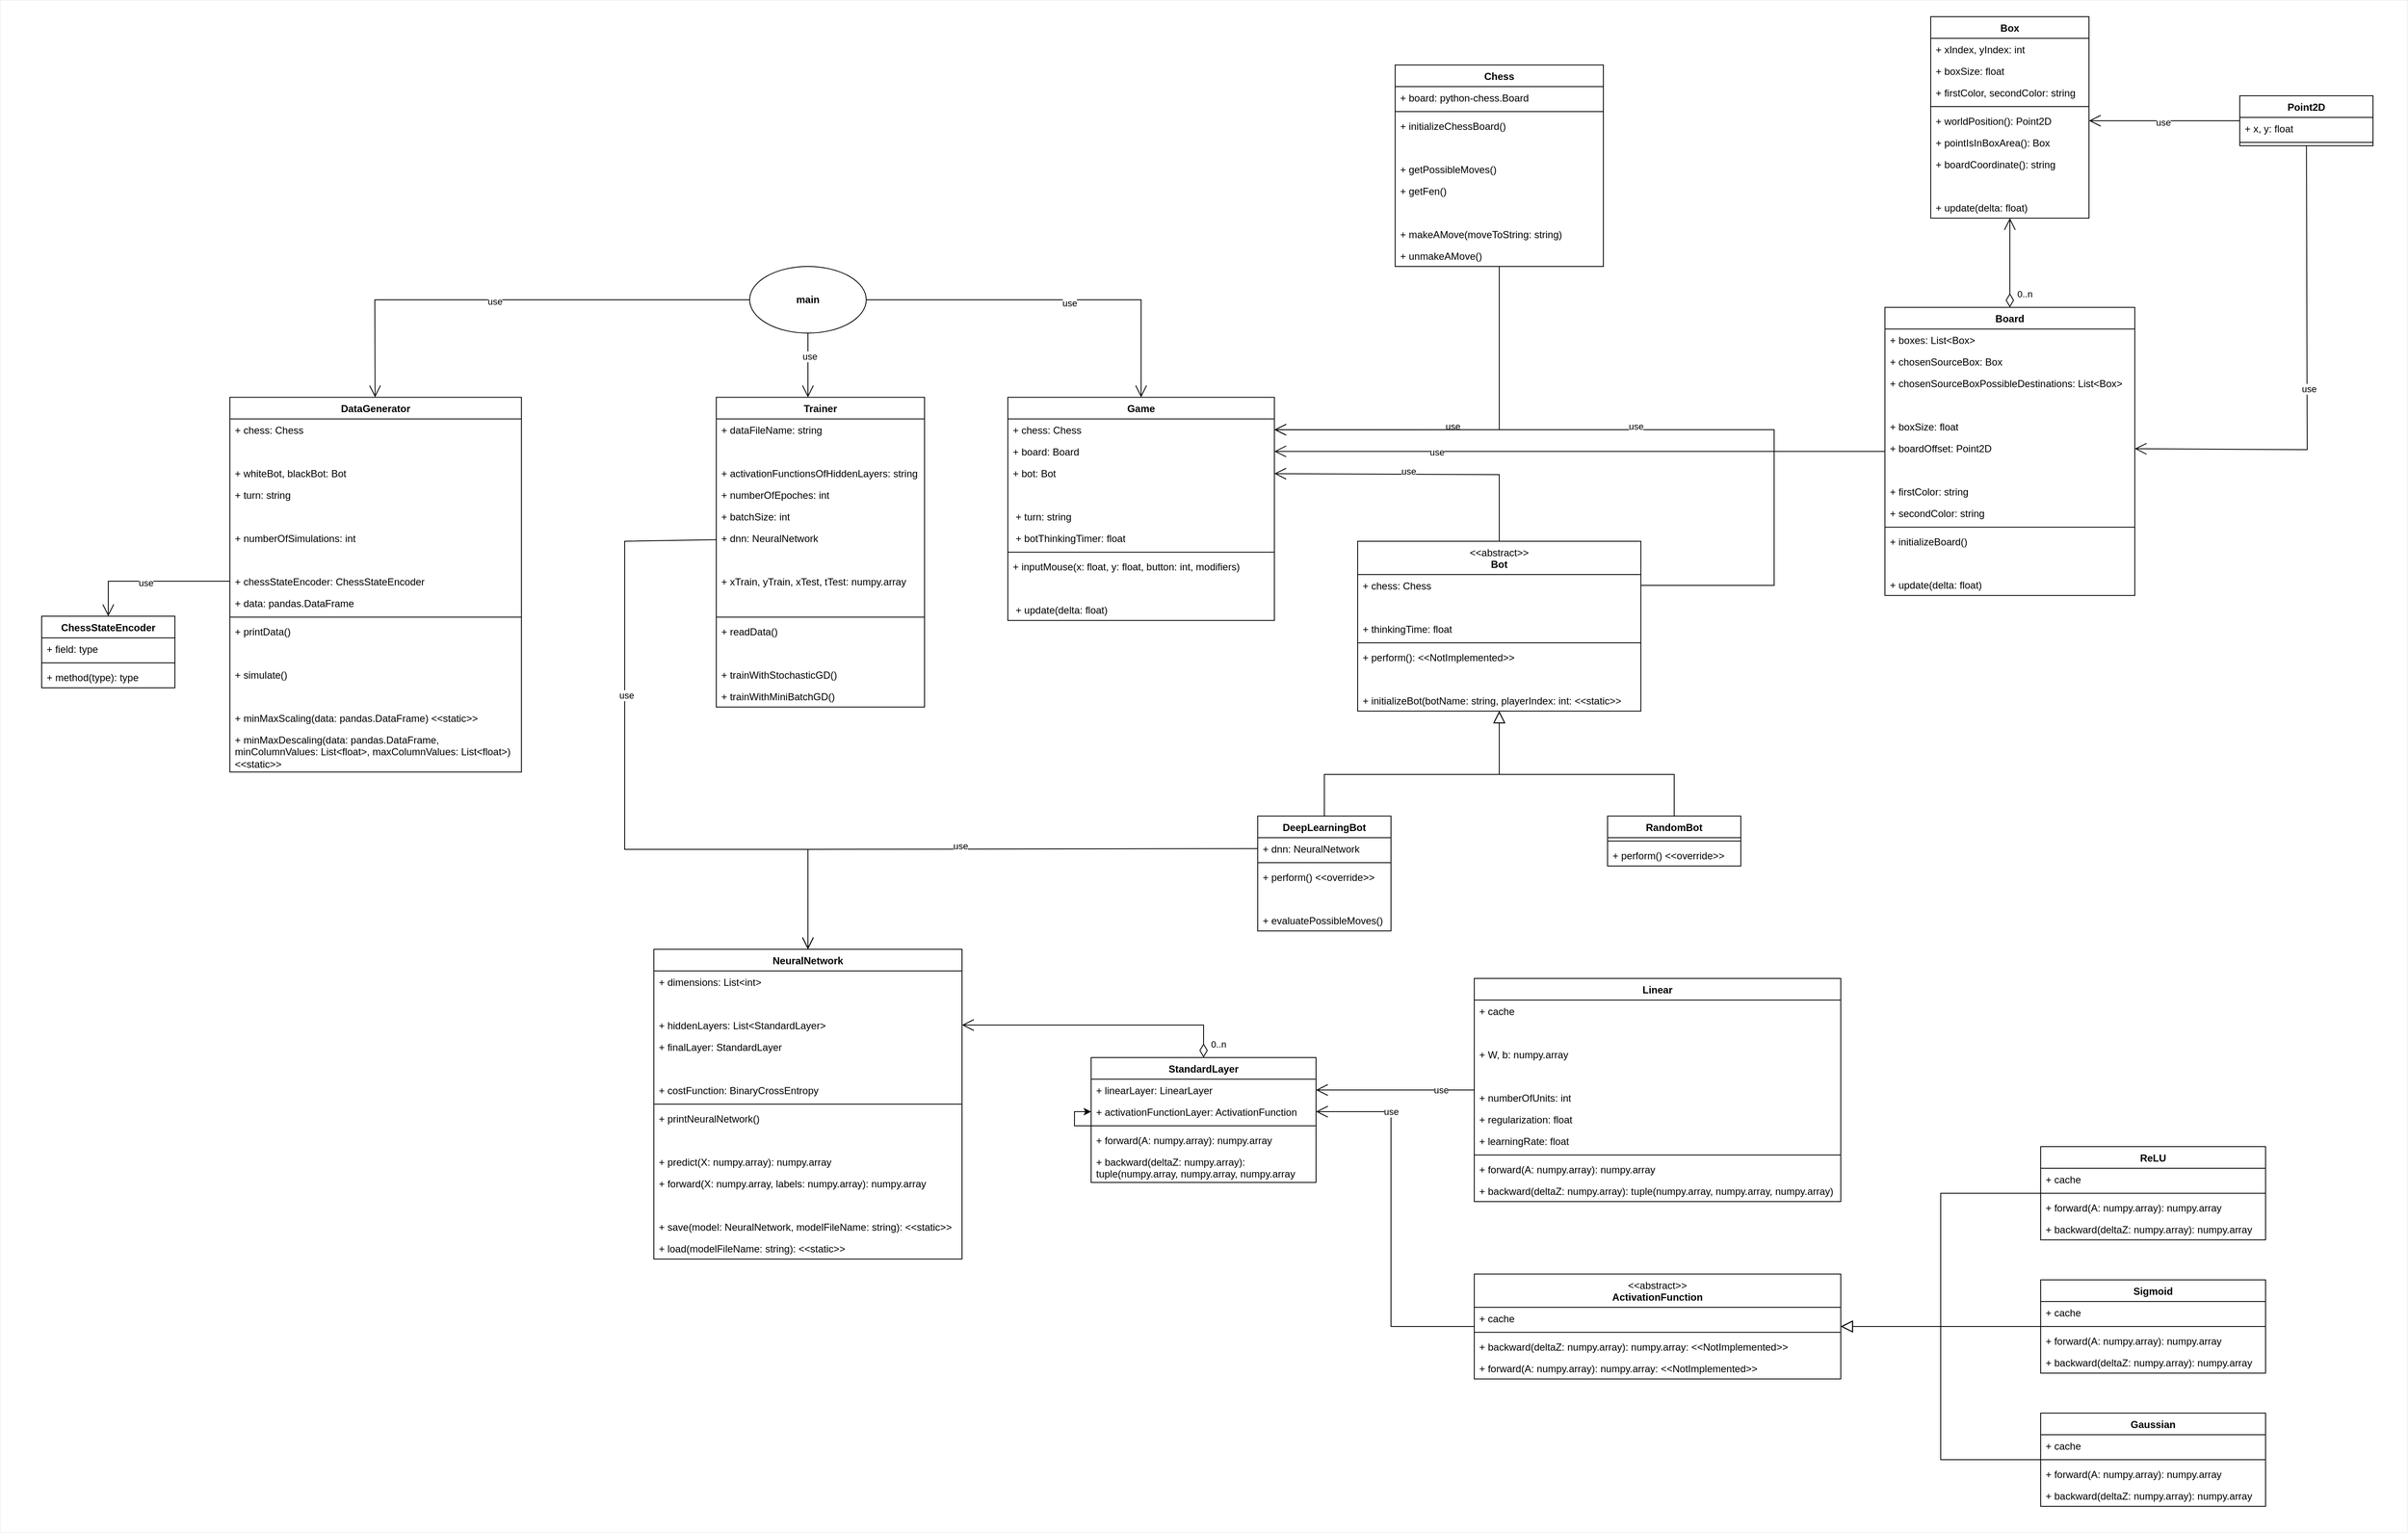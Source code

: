 <mxfile version="24.5.4" type="device">
  <diagram name="Page-1" id="gPj5L1IyB0lOTOgz0C6q">
    <mxGraphModel dx="5900" dy="2276" grid="1" gridSize="10" guides="1" tooltips="1" connect="1" arrows="1" fold="1" page="1" pageScale="1" pageWidth="850" pageHeight="1100" math="0" shadow="0">
      <root>
        <mxCell id="0" />
        <mxCell id="1" parent="0" />
        <mxCell id="hhbGewdUlYWzxsQ4k8fh-14" value="&lt;b&gt;main&lt;/b&gt;" style="ellipse;whiteSpace=wrap;html=1;" parent="1" vertex="1">
          <mxGeometry x="10" y="400" width="140" height="80" as="geometry" />
        </mxCell>
        <mxCell id="PKWw9bK2RtgAwA1gt_2X-1" value="" style="endArrow=open;endFill=1;endSize=12;html=1;rounded=0;" edge="1" parent="1" source="hhbGewdUlYWzxsQ4k8fh-14" target="PKWw9bK2RtgAwA1gt_2X-7">
          <mxGeometry width="160" relative="1" as="geometry">
            <mxPoint x="230.0" y="440" as="sourcePoint" />
            <mxPoint x="382.071" y="557.1" as="targetPoint" />
            <Array as="points">
              <mxPoint x="480" y="440" />
            </Array>
          </mxGeometry>
        </mxCell>
        <mxCell id="PKWw9bK2RtgAwA1gt_2X-4" value="use" style="edgeLabel;html=1;align=center;verticalAlign=middle;resizable=0;points=[];" vertex="1" connectable="0" parent="PKWw9bK2RtgAwA1gt_2X-1">
          <mxGeometry x="0.087" y="-4" relative="1" as="geometry">
            <mxPoint x="1" as="offset" />
          </mxGeometry>
        </mxCell>
        <mxCell id="PKWw9bK2RtgAwA1gt_2X-2" value="" style="endArrow=open;endFill=1;endSize=12;html=1;rounded=0;" edge="1" parent="1" source="hhbGewdUlYWzxsQ4k8fh-14">
          <mxGeometry width="160" relative="1" as="geometry">
            <mxPoint x="125" y="485" as="sourcePoint" />
            <mxPoint x="80" y="557.1" as="targetPoint" />
          </mxGeometry>
        </mxCell>
        <mxCell id="PKWw9bK2RtgAwA1gt_2X-5" value="use" style="edgeLabel;html=1;align=center;verticalAlign=middle;resizable=0;points=[];" vertex="1" connectable="0" parent="PKWw9bK2RtgAwA1gt_2X-2">
          <mxGeometry x="-0.282" y="2" relative="1" as="geometry">
            <mxPoint as="offset" />
          </mxGeometry>
        </mxCell>
        <mxCell id="PKWw9bK2RtgAwA1gt_2X-3" value="" style="endArrow=open;endFill=1;endSize=12;html=1;rounded=0;" edge="1" parent="1" source="hhbGewdUlYWzxsQ4k8fh-14" target="PKWw9bK2RtgAwA1gt_2X-207">
          <mxGeometry width="160" relative="1" as="geometry">
            <mxPoint x="-100" y="450" as="sourcePoint" />
            <mxPoint x="-440" y="557.1" as="targetPoint" />
            <Array as="points">
              <mxPoint x="-440" y="440" />
            </Array>
          </mxGeometry>
        </mxCell>
        <mxCell id="PKWw9bK2RtgAwA1gt_2X-6" value="use" style="edgeLabel;html=1;align=center;verticalAlign=middle;resizable=0;points=[];" vertex="1" connectable="0" parent="PKWw9bK2RtgAwA1gt_2X-3">
          <mxGeometry x="0.08" y="2" relative="1" as="geometry">
            <mxPoint as="offset" />
          </mxGeometry>
        </mxCell>
        <mxCell id="PKWw9bK2RtgAwA1gt_2X-7" value="Game" style="swimlane;fontStyle=1;align=center;verticalAlign=top;childLayout=stackLayout;horizontal=1;startSize=26;horizontalStack=0;resizeParent=1;resizeParentMax=0;resizeLast=0;collapsible=1;marginBottom=0;whiteSpace=wrap;html=1;" vertex="1" parent="1">
          <mxGeometry x="320" y="557.1" width="320" height="268" as="geometry" />
        </mxCell>
        <mxCell id="PKWw9bK2RtgAwA1gt_2X-8" value="+ chess: Chess" style="text;strokeColor=none;fillColor=none;align=left;verticalAlign=top;spacingLeft=4;spacingRight=4;overflow=hidden;rotatable=0;points=[[0,0.5],[1,0.5]];portConstraint=eastwest;whiteSpace=wrap;html=1;" vertex="1" parent="PKWw9bK2RtgAwA1gt_2X-7">
          <mxGeometry y="26" width="320" height="26" as="geometry" />
        </mxCell>
        <mxCell id="PKWw9bK2RtgAwA1gt_2X-12" value="+ board: Board" style="text;strokeColor=none;fillColor=none;align=left;verticalAlign=top;spacingLeft=4;spacingRight=4;overflow=hidden;rotatable=0;points=[[0,0.5],[1,0.5]];portConstraint=eastwest;whiteSpace=wrap;html=1;" vertex="1" parent="PKWw9bK2RtgAwA1gt_2X-7">
          <mxGeometry y="52" width="320" height="26" as="geometry" />
        </mxCell>
        <mxCell id="PKWw9bK2RtgAwA1gt_2X-11" value="+ bot: Bot" style="text;strokeColor=none;fillColor=none;align=left;verticalAlign=top;spacingLeft=4;spacingRight=4;overflow=hidden;rotatable=0;points=[[0,0.5],[1,0.5]];portConstraint=eastwest;whiteSpace=wrap;html=1;" vertex="1" parent="PKWw9bK2RtgAwA1gt_2X-7">
          <mxGeometry y="78" width="320" height="26" as="geometry" />
        </mxCell>
        <mxCell id="PKWw9bK2RtgAwA1gt_2X-13" value="&amp;nbsp;" style="text;strokeColor=none;fillColor=none;align=left;verticalAlign=top;spacingLeft=4;spacingRight=4;overflow=hidden;rotatable=0;points=[[0,0.5],[1,0.5]];portConstraint=eastwest;whiteSpace=wrap;html=1;" vertex="1" parent="PKWw9bK2RtgAwA1gt_2X-7">
          <mxGeometry y="104" width="320" height="26" as="geometry" />
        </mxCell>
        <mxCell id="PKWw9bK2RtgAwA1gt_2X-14" value="&amp;nbsp;+ turn: string" style="text;strokeColor=none;fillColor=none;align=left;verticalAlign=top;spacingLeft=4;spacingRight=4;overflow=hidden;rotatable=0;points=[[0,0.5],[1,0.5]];portConstraint=eastwest;whiteSpace=wrap;html=1;" vertex="1" parent="PKWw9bK2RtgAwA1gt_2X-7">
          <mxGeometry y="130" width="320" height="26" as="geometry" />
        </mxCell>
        <mxCell id="PKWw9bK2RtgAwA1gt_2X-15" value="&amp;nbsp;+ botThinkingTimer: float" style="text;strokeColor=none;fillColor=none;align=left;verticalAlign=top;spacingLeft=4;spacingRight=4;overflow=hidden;rotatable=0;points=[[0,0.5],[1,0.5]];portConstraint=eastwest;whiteSpace=wrap;html=1;" vertex="1" parent="PKWw9bK2RtgAwA1gt_2X-7">
          <mxGeometry y="156" width="320" height="26" as="geometry" />
        </mxCell>
        <mxCell id="PKWw9bK2RtgAwA1gt_2X-9" value="" style="line;strokeWidth=1;fillColor=none;align=left;verticalAlign=middle;spacingTop=-1;spacingLeft=3;spacingRight=3;rotatable=0;labelPosition=right;points=[];portConstraint=eastwest;strokeColor=inherit;" vertex="1" parent="PKWw9bK2RtgAwA1gt_2X-7">
          <mxGeometry y="182" width="320" height="8" as="geometry" />
        </mxCell>
        <mxCell id="PKWw9bK2RtgAwA1gt_2X-10" value="+ inputMouse(x: float, y: float, button: int, modifiers)" style="text;strokeColor=none;fillColor=none;align=left;verticalAlign=top;spacingLeft=4;spacingRight=4;overflow=hidden;rotatable=0;points=[[0,0.5],[1,0.5]];portConstraint=eastwest;whiteSpace=wrap;html=1;" vertex="1" parent="PKWw9bK2RtgAwA1gt_2X-7">
          <mxGeometry y="190" width="320" height="26" as="geometry" />
        </mxCell>
        <mxCell id="PKWw9bK2RtgAwA1gt_2X-16" value="&amp;nbsp;" style="text;strokeColor=none;fillColor=none;align=left;verticalAlign=top;spacingLeft=4;spacingRight=4;overflow=hidden;rotatable=0;points=[[0,0.5],[1,0.5]];portConstraint=eastwest;whiteSpace=wrap;html=1;" vertex="1" parent="PKWw9bK2RtgAwA1gt_2X-7">
          <mxGeometry y="216" width="320" height="26" as="geometry" />
        </mxCell>
        <mxCell id="PKWw9bK2RtgAwA1gt_2X-17" value="&amp;nbsp;+ update(delta: float)" style="text;strokeColor=none;fillColor=none;align=left;verticalAlign=top;spacingLeft=4;spacingRight=4;overflow=hidden;rotatable=0;points=[[0,0.5],[1,0.5]];portConstraint=eastwest;whiteSpace=wrap;html=1;" vertex="1" parent="PKWw9bK2RtgAwA1gt_2X-7">
          <mxGeometry y="242" width="320" height="26" as="geometry" />
        </mxCell>
        <mxCell id="PKWw9bK2RtgAwA1gt_2X-18" value="&lt;span style=&quot;font-weight: normal;&quot;&gt;&amp;lt;&amp;lt;abstract&amp;gt;&amp;gt;&lt;/span&gt;&lt;div&gt;Bot&lt;/div&gt;" style="swimlane;fontStyle=1;align=center;verticalAlign=top;childLayout=stackLayout;horizontal=1;startSize=40;horizontalStack=0;resizeParent=1;resizeParentMax=0;resizeLast=0;collapsible=1;marginBottom=0;whiteSpace=wrap;html=1;" vertex="1" parent="1">
          <mxGeometry x="740" y="730" width="340" height="204" as="geometry" />
        </mxCell>
        <mxCell id="PKWw9bK2RtgAwA1gt_2X-19" value="+ chess: Chess" style="text;strokeColor=none;fillColor=none;align=left;verticalAlign=top;spacingLeft=4;spacingRight=4;overflow=hidden;rotatable=0;points=[[0,0.5],[1,0.5]];portConstraint=eastwest;whiteSpace=wrap;html=1;" vertex="1" parent="PKWw9bK2RtgAwA1gt_2X-18">
          <mxGeometry y="40" width="340" height="26" as="geometry" />
        </mxCell>
        <mxCell id="PKWw9bK2RtgAwA1gt_2X-22" value="&amp;nbsp;" style="text;strokeColor=none;fillColor=none;align=left;verticalAlign=top;spacingLeft=4;spacingRight=4;overflow=hidden;rotatable=0;points=[[0,0.5],[1,0.5]];portConstraint=eastwest;whiteSpace=wrap;html=1;" vertex="1" parent="PKWw9bK2RtgAwA1gt_2X-18">
          <mxGeometry y="66" width="340" height="26" as="geometry" />
        </mxCell>
        <mxCell id="PKWw9bK2RtgAwA1gt_2X-23" value="+ thinkingTime: float" style="text;strokeColor=none;fillColor=none;align=left;verticalAlign=top;spacingLeft=4;spacingRight=4;overflow=hidden;rotatable=0;points=[[0,0.5],[1,0.5]];portConstraint=eastwest;whiteSpace=wrap;html=1;" vertex="1" parent="PKWw9bK2RtgAwA1gt_2X-18">
          <mxGeometry y="92" width="340" height="26" as="geometry" />
        </mxCell>
        <mxCell id="PKWw9bK2RtgAwA1gt_2X-20" value="" style="line;strokeWidth=1;fillColor=none;align=left;verticalAlign=middle;spacingTop=-1;spacingLeft=3;spacingRight=3;rotatable=0;labelPosition=right;points=[];portConstraint=eastwest;strokeColor=inherit;" vertex="1" parent="PKWw9bK2RtgAwA1gt_2X-18">
          <mxGeometry y="118" width="340" height="8" as="geometry" />
        </mxCell>
        <mxCell id="PKWw9bK2RtgAwA1gt_2X-21" value="+ perform(): &amp;lt;&amp;lt;NotImplemented&amp;gt;&amp;gt;" style="text;strokeColor=none;fillColor=none;align=left;verticalAlign=top;spacingLeft=4;spacingRight=4;overflow=hidden;rotatable=0;points=[[0,0.5],[1,0.5]];portConstraint=eastwest;whiteSpace=wrap;html=1;" vertex="1" parent="PKWw9bK2RtgAwA1gt_2X-18">
          <mxGeometry y="126" width="340" height="26" as="geometry" />
        </mxCell>
        <mxCell id="PKWw9bK2RtgAwA1gt_2X-24" value="&amp;nbsp;" style="text;strokeColor=none;fillColor=none;align=left;verticalAlign=top;spacingLeft=4;spacingRight=4;overflow=hidden;rotatable=0;points=[[0,0.5],[1,0.5]];portConstraint=eastwest;whiteSpace=wrap;html=1;" vertex="1" parent="PKWw9bK2RtgAwA1gt_2X-18">
          <mxGeometry y="152" width="340" height="26" as="geometry" />
        </mxCell>
        <mxCell id="PKWw9bK2RtgAwA1gt_2X-25" value="+ initializeBot(botName: string, playerIndex: int: &amp;lt;&amp;lt;static&amp;gt;&amp;gt;" style="text;strokeColor=none;fillColor=none;align=left;verticalAlign=top;spacingLeft=4;spacingRight=4;overflow=hidden;rotatable=0;points=[[0,0.5],[1,0.5]];portConstraint=eastwest;whiteSpace=wrap;html=1;" vertex="1" parent="PKWw9bK2RtgAwA1gt_2X-18">
          <mxGeometry y="178" width="340" height="26" as="geometry" />
        </mxCell>
        <mxCell id="PKWw9bK2RtgAwA1gt_2X-26" value="RandomBot" style="swimlane;fontStyle=1;align=center;verticalAlign=top;childLayout=stackLayout;horizontal=1;startSize=26;horizontalStack=0;resizeParent=1;resizeParentMax=0;resizeLast=0;collapsible=1;marginBottom=0;whiteSpace=wrap;html=1;" vertex="1" parent="1">
          <mxGeometry x="1040" y="1060" width="160" height="60" as="geometry" />
        </mxCell>
        <mxCell id="PKWw9bK2RtgAwA1gt_2X-28" value="" style="line;strokeWidth=1;fillColor=none;align=left;verticalAlign=middle;spacingTop=-1;spacingLeft=3;spacingRight=3;rotatable=0;labelPosition=right;points=[];portConstraint=eastwest;strokeColor=inherit;" vertex="1" parent="PKWw9bK2RtgAwA1gt_2X-26">
          <mxGeometry y="26" width="160" height="8" as="geometry" />
        </mxCell>
        <mxCell id="PKWw9bK2RtgAwA1gt_2X-29" value="+ perform() &amp;lt;&amp;lt;override&amp;gt;&amp;gt;" style="text;strokeColor=none;fillColor=none;align=left;verticalAlign=top;spacingLeft=4;spacingRight=4;overflow=hidden;rotatable=0;points=[[0,0.5],[1,0.5]];portConstraint=eastwest;whiteSpace=wrap;html=1;" vertex="1" parent="PKWw9bK2RtgAwA1gt_2X-26">
          <mxGeometry y="34" width="160" height="26" as="geometry" />
        </mxCell>
        <mxCell id="PKWw9bK2RtgAwA1gt_2X-30" value="DeepLearningBot" style="swimlane;fontStyle=1;align=center;verticalAlign=top;childLayout=stackLayout;horizontal=1;startSize=26;horizontalStack=0;resizeParent=1;resizeParentMax=0;resizeLast=0;collapsible=1;marginBottom=0;whiteSpace=wrap;html=1;" vertex="1" parent="1">
          <mxGeometry x="620" y="1060" width="160" height="138" as="geometry" />
        </mxCell>
        <mxCell id="PKWw9bK2RtgAwA1gt_2X-33" value="+ dnn: NeuralNetwork" style="text;strokeColor=none;fillColor=none;align=left;verticalAlign=top;spacingLeft=4;spacingRight=4;overflow=hidden;rotatable=0;points=[[0,0.5],[1,0.5]];portConstraint=eastwest;whiteSpace=wrap;html=1;" vertex="1" parent="PKWw9bK2RtgAwA1gt_2X-30">
          <mxGeometry y="26" width="160" height="26" as="geometry" />
        </mxCell>
        <mxCell id="PKWw9bK2RtgAwA1gt_2X-31" value="" style="line;strokeWidth=1;fillColor=none;align=left;verticalAlign=middle;spacingTop=-1;spacingLeft=3;spacingRight=3;rotatable=0;labelPosition=right;points=[];portConstraint=eastwest;strokeColor=inherit;" vertex="1" parent="PKWw9bK2RtgAwA1gt_2X-30">
          <mxGeometry y="52" width="160" height="8" as="geometry" />
        </mxCell>
        <mxCell id="PKWw9bK2RtgAwA1gt_2X-32" value="+ perform() &amp;lt;&amp;lt;override&amp;gt;&amp;gt;" style="text;strokeColor=none;fillColor=none;align=left;verticalAlign=top;spacingLeft=4;spacingRight=4;overflow=hidden;rotatable=0;points=[[0,0.5],[1,0.5]];portConstraint=eastwest;whiteSpace=wrap;html=1;" vertex="1" parent="PKWw9bK2RtgAwA1gt_2X-30">
          <mxGeometry y="60" width="160" height="26" as="geometry" />
        </mxCell>
        <mxCell id="PKWw9bK2RtgAwA1gt_2X-36" value="&amp;nbsp;" style="text;strokeColor=none;fillColor=none;align=left;verticalAlign=top;spacingLeft=4;spacingRight=4;overflow=hidden;rotatable=0;points=[[0,0.5],[1,0.5]];portConstraint=eastwest;whiteSpace=wrap;html=1;" vertex="1" parent="PKWw9bK2RtgAwA1gt_2X-30">
          <mxGeometry y="86" width="160" height="26" as="geometry" />
        </mxCell>
        <mxCell id="PKWw9bK2RtgAwA1gt_2X-37" value="+&amp;nbsp;evaluatePossibleMoves()" style="text;strokeColor=none;fillColor=none;align=left;verticalAlign=top;spacingLeft=4;spacingRight=4;overflow=hidden;rotatable=0;points=[[0,0.5],[1,0.5]];portConstraint=eastwest;whiteSpace=wrap;html=1;" vertex="1" parent="PKWw9bK2RtgAwA1gt_2X-30">
          <mxGeometry y="112" width="160" height="26" as="geometry" />
        </mxCell>
        <mxCell id="PKWw9bK2RtgAwA1gt_2X-38" value="" style="endArrow=block;endFill=0;endSize=12;html=1;rounded=0;" edge="1" parent="1" source="PKWw9bK2RtgAwA1gt_2X-30" target="PKWw9bK2RtgAwA1gt_2X-18">
          <mxGeometry width="160" relative="1" as="geometry">
            <mxPoint x="970" y="1082.4" as="sourcePoint" />
            <mxPoint x="1130" y="1082.4" as="targetPoint" />
            <Array as="points">
              <mxPoint x="700" y="1010" />
              <mxPoint x="910" y="1010" />
            </Array>
          </mxGeometry>
        </mxCell>
        <mxCell id="PKWw9bK2RtgAwA1gt_2X-39" value="" style="endArrow=block;endFill=0;endSize=12;html=1;rounded=0;" edge="1" parent="1" source="PKWw9bK2RtgAwA1gt_2X-26" target="PKWw9bK2RtgAwA1gt_2X-18">
          <mxGeometry width="160" relative="1" as="geometry">
            <mxPoint x="1290" y="797.4" as="sourcePoint" />
            <mxPoint x="1090" y="742.4" as="targetPoint" />
            <Array as="points">
              <mxPoint x="1120" y="1010" />
              <mxPoint x="910" y="1010" />
            </Array>
          </mxGeometry>
        </mxCell>
        <mxCell id="PKWw9bK2RtgAwA1gt_2X-40" value="" style="endArrow=open;endFill=1;endSize=12;html=1;rounded=0;" edge="1" parent="1" source="PKWw9bK2RtgAwA1gt_2X-18" target="PKWw9bK2RtgAwA1gt_2X-11">
          <mxGeometry width="160" relative="1" as="geometry">
            <mxPoint x="240" y="450" as="sourcePoint" />
            <mxPoint x="490" y="567" as="targetPoint" />
            <Array as="points">
              <mxPoint x="910" y="650" />
            </Array>
          </mxGeometry>
        </mxCell>
        <mxCell id="PKWw9bK2RtgAwA1gt_2X-41" value="use" style="edgeLabel;html=1;align=center;verticalAlign=middle;resizable=0;points=[];" vertex="1" connectable="0" parent="PKWw9bK2RtgAwA1gt_2X-40">
          <mxGeometry x="0.087" y="-4" relative="1" as="geometry">
            <mxPoint x="1" as="offset" />
          </mxGeometry>
        </mxCell>
        <mxCell id="PKWw9bK2RtgAwA1gt_2X-42" value="Board" style="swimlane;fontStyle=1;align=center;verticalAlign=top;childLayout=stackLayout;horizontal=1;startSize=26;horizontalStack=0;resizeParent=1;resizeParentMax=0;resizeLast=0;collapsible=1;marginBottom=0;whiteSpace=wrap;html=1;" vertex="1" parent="1">
          <mxGeometry x="1373" y="449.1" width="300" height="346" as="geometry" />
        </mxCell>
        <mxCell id="PKWw9bK2RtgAwA1gt_2X-43" value="+ boxes: List&amp;lt;Box&amp;gt;" style="text;strokeColor=none;fillColor=none;align=left;verticalAlign=top;spacingLeft=4;spacingRight=4;overflow=hidden;rotatable=0;points=[[0,0.5],[1,0.5]];portConstraint=eastwest;whiteSpace=wrap;html=1;" vertex="1" parent="PKWw9bK2RtgAwA1gt_2X-42">
          <mxGeometry y="26" width="300" height="26" as="geometry" />
        </mxCell>
        <mxCell id="PKWw9bK2RtgAwA1gt_2X-70" value="+ chosenSourceBox: Box" style="text;strokeColor=none;fillColor=none;align=left;verticalAlign=top;spacingLeft=4;spacingRight=4;overflow=hidden;rotatable=0;points=[[0,0.5],[1,0.5]];portConstraint=eastwest;whiteSpace=wrap;html=1;" vertex="1" parent="PKWw9bK2RtgAwA1gt_2X-42">
          <mxGeometry y="52" width="300" height="26" as="geometry" />
        </mxCell>
        <mxCell id="PKWw9bK2RtgAwA1gt_2X-71" value="+&amp;nbsp;chosenSourceBoxPossibleDestinations: List&amp;lt;Box&amp;gt;" style="text;strokeColor=none;fillColor=none;align=left;verticalAlign=top;spacingLeft=4;spacingRight=4;overflow=hidden;rotatable=0;points=[[0,0.5],[1,0.5]];portConstraint=eastwest;whiteSpace=wrap;html=1;" vertex="1" parent="PKWw9bK2RtgAwA1gt_2X-42">
          <mxGeometry y="78" width="300" height="26" as="geometry" />
        </mxCell>
        <mxCell id="PKWw9bK2RtgAwA1gt_2X-72" value="&amp;nbsp;" style="text;strokeColor=none;fillColor=none;align=left;verticalAlign=top;spacingLeft=4;spacingRight=4;overflow=hidden;rotatable=0;points=[[0,0.5],[1,0.5]];portConstraint=eastwest;whiteSpace=wrap;html=1;" vertex="1" parent="PKWw9bK2RtgAwA1gt_2X-42">
          <mxGeometry y="104" width="300" height="26" as="geometry" />
        </mxCell>
        <mxCell id="PKWw9bK2RtgAwA1gt_2X-73" value="+ boxSize: float" style="text;strokeColor=none;fillColor=none;align=left;verticalAlign=top;spacingLeft=4;spacingRight=4;overflow=hidden;rotatable=0;points=[[0,0.5],[1,0.5]];portConstraint=eastwest;whiteSpace=wrap;html=1;" vertex="1" parent="PKWw9bK2RtgAwA1gt_2X-42">
          <mxGeometry y="130" width="300" height="26" as="geometry" />
        </mxCell>
        <mxCell id="PKWw9bK2RtgAwA1gt_2X-74" value="+ boardOffset: Point2D" style="text;strokeColor=none;fillColor=none;align=left;verticalAlign=top;spacingLeft=4;spacingRight=4;overflow=hidden;rotatable=0;points=[[0,0.5],[1,0.5]];portConstraint=eastwest;whiteSpace=wrap;html=1;" vertex="1" parent="PKWw9bK2RtgAwA1gt_2X-42">
          <mxGeometry y="156" width="300" height="26" as="geometry" />
        </mxCell>
        <mxCell id="PKWw9bK2RtgAwA1gt_2X-75" value="&amp;nbsp;" style="text;strokeColor=none;fillColor=none;align=left;verticalAlign=top;spacingLeft=4;spacingRight=4;overflow=hidden;rotatable=0;points=[[0,0.5],[1,0.5]];portConstraint=eastwest;whiteSpace=wrap;html=1;" vertex="1" parent="PKWw9bK2RtgAwA1gt_2X-42">
          <mxGeometry y="182" width="300" height="26" as="geometry" />
        </mxCell>
        <mxCell id="PKWw9bK2RtgAwA1gt_2X-76" value="+ firstColor: string" style="text;strokeColor=none;fillColor=none;align=left;verticalAlign=top;spacingLeft=4;spacingRight=4;overflow=hidden;rotatable=0;points=[[0,0.5],[1,0.5]];portConstraint=eastwest;whiteSpace=wrap;html=1;" vertex="1" parent="PKWw9bK2RtgAwA1gt_2X-42">
          <mxGeometry y="208" width="300" height="26" as="geometry" />
        </mxCell>
        <mxCell id="PKWw9bK2RtgAwA1gt_2X-77" value="+ secondColor: string" style="text;strokeColor=none;fillColor=none;align=left;verticalAlign=top;spacingLeft=4;spacingRight=4;overflow=hidden;rotatable=0;points=[[0,0.5],[1,0.5]];portConstraint=eastwest;whiteSpace=wrap;html=1;" vertex="1" parent="PKWw9bK2RtgAwA1gt_2X-42">
          <mxGeometry y="234" width="300" height="26" as="geometry" />
        </mxCell>
        <mxCell id="PKWw9bK2RtgAwA1gt_2X-44" value="" style="line;strokeWidth=1;fillColor=none;align=left;verticalAlign=middle;spacingTop=-1;spacingLeft=3;spacingRight=3;rotatable=0;labelPosition=right;points=[];portConstraint=eastwest;strokeColor=inherit;" vertex="1" parent="PKWw9bK2RtgAwA1gt_2X-42">
          <mxGeometry y="260" width="300" height="8" as="geometry" />
        </mxCell>
        <mxCell id="PKWw9bK2RtgAwA1gt_2X-45" value="+ initializeBoard()" style="text;strokeColor=none;fillColor=none;align=left;verticalAlign=top;spacingLeft=4;spacingRight=4;overflow=hidden;rotatable=0;points=[[0,0.5],[1,0.5]];portConstraint=eastwest;whiteSpace=wrap;html=1;" vertex="1" parent="PKWw9bK2RtgAwA1gt_2X-42">
          <mxGeometry y="268" width="300" height="26" as="geometry" />
        </mxCell>
        <mxCell id="PKWw9bK2RtgAwA1gt_2X-78" value="&amp;nbsp;" style="text;strokeColor=none;fillColor=none;align=left;verticalAlign=top;spacingLeft=4;spacingRight=4;overflow=hidden;rotatable=0;points=[[0,0.5],[1,0.5]];portConstraint=eastwest;whiteSpace=wrap;html=1;" vertex="1" parent="PKWw9bK2RtgAwA1gt_2X-42">
          <mxGeometry y="294" width="300" height="26" as="geometry" />
        </mxCell>
        <mxCell id="PKWw9bK2RtgAwA1gt_2X-79" value="+ update(delta: float)" style="text;strokeColor=none;fillColor=none;align=left;verticalAlign=top;spacingLeft=4;spacingRight=4;overflow=hidden;rotatable=0;points=[[0,0.5],[1,0.5]];portConstraint=eastwest;whiteSpace=wrap;html=1;" vertex="1" parent="PKWw9bK2RtgAwA1gt_2X-42">
          <mxGeometry y="320" width="300" height="26" as="geometry" />
        </mxCell>
        <mxCell id="PKWw9bK2RtgAwA1gt_2X-46" value="Chess" style="swimlane;fontStyle=1;align=center;verticalAlign=top;childLayout=stackLayout;horizontal=1;startSize=26;horizontalStack=0;resizeParent=1;resizeParentMax=0;resizeLast=0;collapsible=1;marginBottom=0;whiteSpace=wrap;html=1;" vertex="1" parent="1">
          <mxGeometry x="785" y="158" width="250" height="242" as="geometry" />
        </mxCell>
        <mxCell id="PKWw9bK2RtgAwA1gt_2X-47" value="+ board: python-chess.Board" style="text;strokeColor=none;fillColor=none;align=left;verticalAlign=top;spacingLeft=4;spacingRight=4;overflow=hidden;rotatable=0;points=[[0,0.5],[1,0.5]];portConstraint=eastwest;whiteSpace=wrap;html=1;" vertex="1" parent="PKWw9bK2RtgAwA1gt_2X-46">
          <mxGeometry y="26" width="250" height="26" as="geometry" />
        </mxCell>
        <mxCell id="PKWw9bK2RtgAwA1gt_2X-48" value="" style="line;strokeWidth=1;fillColor=none;align=left;verticalAlign=middle;spacingTop=-1;spacingLeft=3;spacingRight=3;rotatable=0;labelPosition=right;points=[];portConstraint=eastwest;strokeColor=inherit;" vertex="1" parent="PKWw9bK2RtgAwA1gt_2X-46">
          <mxGeometry y="52" width="250" height="8" as="geometry" />
        </mxCell>
        <mxCell id="PKWw9bK2RtgAwA1gt_2X-49" value="+ initializeChessBoard()" style="text;strokeColor=none;fillColor=none;align=left;verticalAlign=top;spacingLeft=4;spacingRight=4;overflow=hidden;rotatable=0;points=[[0,0.5],[1,0.5]];portConstraint=eastwest;whiteSpace=wrap;html=1;" vertex="1" parent="PKWw9bK2RtgAwA1gt_2X-46">
          <mxGeometry y="60" width="250" height="26" as="geometry" />
        </mxCell>
        <mxCell id="PKWw9bK2RtgAwA1gt_2X-51" value="&amp;nbsp;" style="text;strokeColor=none;fillColor=none;align=left;verticalAlign=top;spacingLeft=4;spacingRight=4;overflow=hidden;rotatable=0;points=[[0,0.5],[1,0.5]];portConstraint=eastwest;whiteSpace=wrap;html=1;" vertex="1" parent="PKWw9bK2RtgAwA1gt_2X-46">
          <mxGeometry y="86" width="250" height="26" as="geometry" />
        </mxCell>
        <mxCell id="PKWw9bK2RtgAwA1gt_2X-52" value="+ getPossibleMoves()" style="text;strokeColor=none;fillColor=none;align=left;verticalAlign=top;spacingLeft=4;spacingRight=4;overflow=hidden;rotatable=0;points=[[0,0.5],[1,0.5]];portConstraint=eastwest;whiteSpace=wrap;html=1;" vertex="1" parent="PKWw9bK2RtgAwA1gt_2X-46">
          <mxGeometry y="112" width="250" height="26" as="geometry" />
        </mxCell>
        <mxCell id="PKWw9bK2RtgAwA1gt_2X-53" value="+ getFen()" style="text;strokeColor=none;fillColor=none;align=left;verticalAlign=top;spacingLeft=4;spacingRight=4;overflow=hidden;rotatable=0;points=[[0,0.5],[1,0.5]];portConstraint=eastwest;whiteSpace=wrap;html=1;" vertex="1" parent="PKWw9bK2RtgAwA1gt_2X-46">
          <mxGeometry y="138" width="250" height="26" as="geometry" />
        </mxCell>
        <mxCell id="PKWw9bK2RtgAwA1gt_2X-54" value="&amp;nbsp;" style="text;strokeColor=none;fillColor=none;align=left;verticalAlign=top;spacingLeft=4;spacingRight=4;overflow=hidden;rotatable=0;points=[[0,0.5],[1,0.5]];portConstraint=eastwest;whiteSpace=wrap;html=1;" vertex="1" parent="PKWw9bK2RtgAwA1gt_2X-46">
          <mxGeometry y="164" width="250" height="26" as="geometry" />
        </mxCell>
        <mxCell id="PKWw9bK2RtgAwA1gt_2X-55" value="+ makeAMove(moveToString: string)" style="text;strokeColor=none;fillColor=none;align=left;verticalAlign=top;spacingLeft=4;spacingRight=4;overflow=hidden;rotatable=0;points=[[0,0.5],[1,0.5]];portConstraint=eastwest;whiteSpace=wrap;html=1;" vertex="1" parent="PKWw9bK2RtgAwA1gt_2X-46">
          <mxGeometry y="190" width="250" height="26" as="geometry" />
        </mxCell>
        <mxCell id="PKWw9bK2RtgAwA1gt_2X-65" value="+ unmakeAMove()" style="text;strokeColor=none;fillColor=none;align=left;verticalAlign=top;spacingLeft=4;spacingRight=4;overflow=hidden;rotatable=0;points=[[0,0.5],[1,0.5]];portConstraint=eastwest;whiteSpace=wrap;html=1;" vertex="1" parent="PKWw9bK2RtgAwA1gt_2X-46">
          <mxGeometry y="216" width="250" height="26" as="geometry" />
        </mxCell>
        <mxCell id="PKWw9bK2RtgAwA1gt_2X-66" value="" style="endArrow=open;endFill=1;endSize=12;html=1;rounded=0;" edge="1" parent="1" source="PKWw9bK2RtgAwA1gt_2X-46" target="PKWw9bK2RtgAwA1gt_2X-8">
          <mxGeometry width="160" relative="1" as="geometry">
            <mxPoint x="920" y="740" as="sourcePoint" />
            <mxPoint x="650" y="659" as="targetPoint" />
            <Array as="points">
              <mxPoint x="910" y="596" />
            </Array>
          </mxGeometry>
        </mxCell>
        <mxCell id="PKWw9bK2RtgAwA1gt_2X-67" value="use" style="edgeLabel;html=1;align=center;verticalAlign=middle;resizable=0;points=[];" vertex="1" connectable="0" parent="PKWw9bK2RtgAwA1gt_2X-66">
          <mxGeometry x="0.087" y="-4" relative="1" as="geometry">
            <mxPoint x="1" as="offset" />
          </mxGeometry>
        </mxCell>
        <mxCell id="PKWw9bK2RtgAwA1gt_2X-68" value="" style="endArrow=open;endFill=1;endSize=12;html=1;rounded=0;" edge="1" parent="1" source="PKWw9bK2RtgAwA1gt_2X-19" target="PKWw9bK2RtgAwA1gt_2X-8">
          <mxGeometry width="160" relative="1" as="geometry">
            <mxPoint x="920" y="410" as="sourcePoint" />
            <mxPoint x="650" y="608" as="targetPoint" />
            <Array as="points">
              <mxPoint x="1240" y="783" />
              <mxPoint x="1240" y="596" />
            </Array>
          </mxGeometry>
        </mxCell>
        <mxCell id="PKWw9bK2RtgAwA1gt_2X-69" value="use" style="edgeLabel;html=1;align=center;verticalAlign=middle;resizable=0;points=[];" vertex="1" connectable="0" parent="PKWw9bK2RtgAwA1gt_2X-68">
          <mxGeometry x="0.087" y="-4" relative="1" as="geometry">
            <mxPoint x="1" as="offset" />
          </mxGeometry>
        </mxCell>
        <mxCell id="PKWw9bK2RtgAwA1gt_2X-80" value="" style="endArrow=open;endFill=1;endSize=12;html=1;rounded=0;" edge="1" parent="1" source="PKWw9bK2RtgAwA1gt_2X-42" target="PKWw9bK2RtgAwA1gt_2X-12">
          <mxGeometry width="160" relative="1" as="geometry">
            <mxPoint x="1060" y="680" as="sourcePoint" />
            <mxPoint x="1220" y="680" as="targetPoint" />
          </mxGeometry>
        </mxCell>
        <mxCell id="PKWw9bK2RtgAwA1gt_2X-81" value="use" style="edgeLabel;html=1;align=center;verticalAlign=middle;resizable=0;points=[];" vertex="1" connectable="0" parent="PKWw9bK2RtgAwA1gt_2X-80">
          <mxGeometry x="0.468" y="1" relative="1" as="geometry">
            <mxPoint as="offset" />
          </mxGeometry>
        </mxCell>
        <mxCell id="PKWw9bK2RtgAwA1gt_2X-82" value="Trainer" style="swimlane;fontStyle=1;align=center;verticalAlign=top;childLayout=stackLayout;horizontal=1;startSize=26;horizontalStack=0;resizeParent=1;resizeParentMax=0;resizeLast=0;collapsible=1;marginBottom=0;whiteSpace=wrap;html=1;" vertex="1" parent="1">
          <mxGeometry x="-30" y="557.1" width="250" height="372" as="geometry" />
        </mxCell>
        <mxCell id="PKWw9bK2RtgAwA1gt_2X-88" value="+ dataFileName: string" style="text;strokeColor=none;fillColor=none;align=left;verticalAlign=top;spacingLeft=4;spacingRight=4;overflow=hidden;rotatable=0;points=[[0,0.5],[1,0.5]];portConstraint=eastwest;whiteSpace=wrap;html=1;" vertex="1" parent="PKWw9bK2RtgAwA1gt_2X-82">
          <mxGeometry y="26" width="250" height="26" as="geometry" />
        </mxCell>
        <mxCell id="PKWw9bK2RtgAwA1gt_2X-89" value="&amp;nbsp;" style="text;strokeColor=none;fillColor=none;align=left;verticalAlign=top;spacingLeft=4;spacingRight=4;overflow=hidden;rotatable=0;points=[[0,0.5],[1,0.5]];portConstraint=eastwest;whiteSpace=wrap;html=1;" vertex="1" parent="PKWw9bK2RtgAwA1gt_2X-82">
          <mxGeometry y="52" width="250" height="26" as="geometry" />
        </mxCell>
        <mxCell id="PKWw9bK2RtgAwA1gt_2X-99" value="+ activationFunctionsOfHiddenLayers: string" style="text;strokeColor=none;fillColor=none;align=left;verticalAlign=top;spacingLeft=4;spacingRight=4;overflow=hidden;rotatable=0;points=[[0,0.5],[1,0.5]];portConstraint=eastwest;whiteSpace=wrap;html=1;" vertex="1" parent="PKWw9bK2RtgAwA1gt_2X-82">
          <mxGeometry y="78" width="250" height="26" as="geometry" />
        </mxCell>
        <mxCell id="PKWw9bK2RtgAwA1gt_2X-102" value="+ numberOfEpoches: int" style="text;strokeColor=none;fillColor=none;align=left;verticalAlign=top;spacingLeft=4;spacingRight=4;overflow=hidden;rotatable=0;points=[[0,0.5],[1,0.5]];portConstraint=eastwest;whiteSpace=wrap;html=1;" vertex="1" parent="PKWw9bK2RtgAwA1gt_2X-82">
          <mxGeometry y="104" width="250" height="26" as="geometry" />
        </mxCell>
        <mxCell id="PKWw9bK2RtgAwA1gt_2X-83" value="+ batchSize: int" style="text;strokeColor=none;fillColor=none;align=left;verticalAlign=top;spacingLeft=4;spacingRight=4;overflow=hidden;rotatable=0;points=[[0,0.5],[1,0.5]];portConstraint=eastwest;whiteSpace=wrap;html=1;" vertex="1" parent="PKWw9bK2RtgAwA1gt_2X-82">
          <mxGeometry y="130" width="250" height="26" as="geometry" />
        </mxCell>
        <mxCell id="PKWw9bK2RtgAwA1gt_2X-90" value="+ dnn: NeuralNetwork" style="text;strokeColor=none;fillColor=none;align=left;verticalAlign=top;spacingLeft=4;spacingRight=4;overflow=hidden;rotatable=0;points=[[0,0.5],[1,0.5]];portConstraint=eastwest;whiteSpace=wrap;html=1;" vertex="1" parent="PKWw9bK2RtgAwA1gt_2X-82">
          <mxGeometry y="156" width="250" height="26" as="geometry" />
        </mxCell>
        <mxCell id="PKWw9bK2RtgAwA1gt_2X-94" value="&amp;nbsp;" style="text;strokeColor=none;fillColor=none;align=left;verticalAlign=top;spacingLeft=4;spacingRight=4;overflow=hidden;rotatable=0;points=[[0,0.5],[1,0.5]];portConstraint=eastwest;whiteSpace=wrap;html=1;" vertex="1" parent="PKWw9bK2RtgAwA1gt_2X-82">
          <mxGeometry y="182" width="250" height="26" as="geometry" />
        </mxCell>
        <mxCell id="PKWw9bK2RtgAwA1gt_2X-96" value="+ xTrain, yTrain, xTest, tTest: numpy.array" style="text;strokeColor=none;fillColor=none;align=left;verticalAlign=top;spacingLeft=4;spacingRight=4;overflow=hidden;rotatable=0;points=[[0,0.5],[1,0.5]];portConstraint=eastwest;whiteSpace=wrap;html=1;" vertex="1" parent="PKWw9bK2RtgAwA1gt_2X-82">
          <mxGeometry y="208" width="250" height="26" as="geometry" />
        </mxCell>
        <mxCell id="PKWw9bK2RtgAwA1gt_2X-92" value="&amp;nbsp;" style="text;strokeColor=none;fillColor=none;align=left;verticalAlign=top;spacingLeft=4;spacingRight=4;overflow=hidden;rotatable=0;points=[[0,0.5],[1,0.5]];portConstraint=eastwest;whiteSpace=wrap;html=1;" vertex="1" parent="PKWw9bK2RtgAwA1gt_2X-82">
          <mxGeometry y="234" width="250" height="26" as="geometry" />
        </mxCell>
        <mxCell id="PKWw9bK2RtgAwA1gt_2X-84" value="" style="line;strokeWidth=1;fillColor=none;align=left;verticalAlign=middle;spacingTop=-1;spacingLeft=3;spacingRight=3;rotatable=0;labelPosition=right;points=[];portConstraint=eastwest;strokeColor=inherit;" vertex="1" parent="PKWw9bK2RtgAwA1gt_2X-82">
          <mxGeometry y="260" width="250" height="8" as="geometry" />
        </mxCell>
        <mxCell id="PKWw9bK2RtgAwA1gt_2X-104" value="+ readData()" style="text;strokeColor=none;fillColor=none;align=left;verticalAlign=top;spacingLeft=4;spacingRight=4;overflow=hidden;rotatable=0;points=[[0,0.5],[1,0.5]];portConstraint=eastwest;whiteSpace=wrap;html=1;" vertex="1" parent="PKWw9bK2RtgAwA1gt_2X-82">
          <mxGeometry y="268" width="250" height="26" as="geometry" />
        </mxCell>
        <mxCell id="PKWw9bK2RtgAwA1gt_2X-103" value="&amp;nbsp;" style="text;strokeColor=none;fillColor=none;align=left;verticalAlign=top;spacingLeft=4;spacingRight=4;overflow=hidden;rotatable=0;points=[[0,0.5],[1,0.5]];portConstraint=eastwest;whiteSpace=wrap;html=1;" vertex="1" parent="PKWw9bK2RtgAwA1gt_2X-82">
          <mxGeometry y="294" width="250" height="26" as="geometry" />
        </mxCell>
        <mxCell id="PKWw9bK2RtgAwA1gt_2X-101" value="+ trainWithStochasticGD()" style="text;strokeColor=none;fillColor=none;align=left;verticalAlign=top;spacingLeft=4;spacingRight=4;overflow=hidden;rotatable=0;points=[[0,0.5],[1,0.5]];portConstraint=eastwest;whiteSpace=wrap;html=1;" vertex="1" parent="PKWw9bK2RtgAwA1gt_2X-82">
          <mxGeometry y="320" width="250" height="26" as="geometry" />
        </mxCell>
        <mxCell id="PKWw9bK2RtgAwA1gt_2X-105" value="+ trainWithMiniBatchGD()" style="text;strokeColor=none;fillColor=none;align=left;verticalAlign=top;spacingLeft=4;spacingRight=4;overflow=hidden;rotatable=0;points=[[0,0.5],[1,0.5]];portConstraint=eastwest;whiteSpace=wrap;html=1;" vertex="1" parent="PKWw9bK2RtgAwA1gt_2X-82">
          <mxGeometry y="346" width="250" height="26" as="geometry" />
        </mxCell>
        <mxCell id="PKWw9bK2RtgAwA1gt_2X-106" value="NeuralNetwork" style="swimlane;fontStyle=1;align=center;verticalAlign=top;childLayout=stackLayout;horizontal=1;startSize=26;horizontalStack=0;resizeParent=1;resizeParentMax=0;resizeLast=0;collapsible=1;marginBottom=0;whiteSpace=wrap;html=1;" vertex="1" parent="1">
          <mxGeometry x="-105" y="1220" width="370" height="372" as="geometry" />
        </mxCell>
        <mxCell id="PKWw9bK2RtgAwA1gt_2X-107" value="+ dimensions: List&amp;lt;int&amp;gt;" style="text;strokeColor=none;fillColor=none;align=left;verticalAlign=top;spacingLeft=4;spacingRight=4;overflow=hidden;rotatable=0;points=[[0,0.5],[1,0.5]];portConstraint=eastwest;whiteSpace=wrap;html=1;" vertex="1" parent="PKWw9bK2RtgAwA1gt_2X-106">
          <mxGeometry y="26" width="370" height="26" as="geometry" />
        </mxCell>
        <mxCell id="PKWw9bK2RtgAwA1gt_2X-110" value="&amp;nbsp;" style="text;strokeColor=none;fillColor=none;align=left;verticalAlign=top;spacingLeft=4;spacingRight=4;overflow=hidden;rotatable=0;points=[[0,0.5],[1,0.5]];portConstraint=eastwest;whiteSpace=wrap;html=1;" vertex="1" parent="PKWw9bK2RtgAwA1gt_2X-106">
          <mxGeometry y="52" width="370" height="26" as="geometry" />
        </mxCell>
        <mxCell id="PKWw9bK2RtgAwA1gt_2X-111" value="+ hiddenLayers: List&amp;lt;StandardLayer&amp;gt;" style="text;strokeColor=none;fillColor=none;align=left;verticalAlign=top;spacingLeft=4;spacingRight=4;overflow=hidden;rotatable=0;points=[[0,0.5],[1,0.5]];portConstraint=eastwest;whiteSpace=wrap;html=1;" vertex="1" parent="PKWw9bK2RtgAwA1gt_2X-106">
          <mxGeometry y="78" width="370" height="26" as="geometry" />
        </mxCell>
        <mxCell id="PKWw9bK2RtgAwA1gt_2X-112" value="+ finalLayer: StandardLayer" style="text;strokeColor=none;fillColor=none;align=left;verticalAlign=top;spacingLeft=4;spacingRight=4;overflow=hidden;rotatable=0;points=[[0,0.5],[1,0.5]];portConstraint=eastwest;whiteSpace=wrap;html=1;" vertex="1" parent="PKWw9bK2RtgAwA1gt_2X-106">
          <mxGeometry y="104" width="370" height="26" as="geometry" />
        </mxCell>
        <mxCell id="PKWw9bK2RtgAwA1gt_2X-114" value="&amp;nbsp;" style="text;strokeColor=none;fillColor=none;align=left;verticalAlign=top;spacingLeft=4;spacingRight=4;overflow=hidden;rotatable=0;points=[[0,0.5],[1,0.5]];portConstraint=eastwest;whiteSpace=wrap;html=1;" vertex="1" parent="PKWw9bK2RtgAwA1gt_2X-106">
          <mxGeometry y="130" width="370" height="26" as="geometry" />
        </mxCell>
        <mxCell id="PKWw9bK2RtgAwA1gt_2X-115" value="+ costFunction: BinaryCrossEntropy" style="text;strokeColor=none;fillColor=none;align=left;verticalAlign=top;spacingLeft=4;spacingRight=4;overflow=hidden;rotatable=0;points=[[0,0.5],[1,0.5]];portConstraint=eastwest;whiteSpace=wrap;html=1;" vertex="1" parent="PKWw9bK2RtgAwA1gt_2X-106">
          <mxGeometry y="156" width="370" height="26" as="geometry" />
        </mxCell>
        <mxCell id="PKWw9bK2RtgAwA1gt_2X-108" value="" style="line;strokeWidth=1;fillColor=none;align=left;verticalAlign=middle;spacingTop=-1;spacingLeft=3;spacingRight=3;rotatable=0;labelPosition=right;points=[];portConstraint=eastwest;strokeColor=inherit;" vertex="1" parent="PKWw9bK2RtgAwA1gt_2X-106">
          <mxGeometry y="182" width="370" height="8" as="geometry" />
        </mxCell>
        <mxCell id="PKWw9bK2RtgAwA1gt_2X-109" value="+ printNeuralNetwork()" style="text;strokeColor=none;fillColor=none;align=left;verticalAlign=top;spacingLeft=4;spacingRight=4;overflow=hidden;rotatable=0;points=[[0,0.5],[1,0.5]];portConstraint=eastwest;whiteSpace=wrap;html=1;" vertex="1" parent="PKWw9bK2RtgAwA1gt_2X-106">
          <mxGeometry y="190" width="370" height="26" as="geometry" />
        </mxCell>
        <mxCell id="PKWw9bK2RtgAwA1gt_2X-117" value="&amp;nbsp;" style="text;strokeColor=none;fillColor=none;align=left;verticalAlign=top;spacingLeft=4;spacingRight=4;overflow=hidden;rotatable=0;points=[[0,0.5],[1,0.5]];portConstraint=eastwest;whiteSpace=wrap;html=1;" vertex="1" parent="PKWw9bK2RtgAwA1gt_2X-106">
          <mxGeometry y="216" width="370" height="26" as="geometry" />
        </mxCell>
        <mxCell id="PKWw9bK2RtgAwA1gt_2X-118" value="+ predict(X: numpy.array): numpy.array" style="text;strokeColor=none;fillColor=none;align=left;verticalAlign=top;spacingLeft=4;spacingRight=4;overflow=hidden;rotatable=0;points=[[0,0.5],[1,0.5]];portConstraint=eastwest;whiteSpace=wrap;html=1;" vertex="1" parent="PKWw9bK2RtgAwA1gt_2X-106">
          <mxGeometry y="242" width="370" height="26" as="geometry" />
        </mxCell>
        <mxCell id="PKWw9bK2RtgAwA1gt_2X-119" value="+ forward(X: numpy.array, labels: numpy.array): numpy.array" style="text;strokeColor=none;fillColor=none;align=left;verticalAlign=top;spacingLeft=4;spacingRight=4;overflow=hidden;rotatable=0;points=[[0,0.5],[1,0.5]];portConstraint=eastwest;whiteSpace=wrap;html=1;" vertex="1" parent="PKWw9bK2RtgAwA1gt_2X-106">
          <mxGeometry y="268" width="370" height="26" as="geometry" />
        </mxCell>
        <mxCell id="PKWw9bK2RtgAwA1gt_2X-120" value="&amp;nbsp;" style="text;strokeColor=none;fillColor=none;align=left;verticalAlign=top;spacingLeft=4;spacingRight=4;overflow=hidden;rotatable=0;points=[[0,0.5],[1,0.5]];portConstraint=eastwest;whiteSpace=wrap;html=1;" vertex="1" parent="PKWw9bK2RtgAwA1gt_2X-106">
          <mxGeometry y="294" width="370" height="26" as="geometry" />
        </mxCell>
        <mxCell id="PKWw9bK2RtgAwA1gt_2X-123" value="+ save(model: NeuralNetwork, modelFileName: string): &amp;lt;&amp;lt;static&amp;gt;&amp;gt;" style="text;strokeColor=none;fillColor=none;align=left;verticalAlign=top;spacingLeft=4;spacingRight=4;overflow=hidden;rotatable=0;points=[[0,0.5],[1,0.5]];portConstraint=eastwest;whiteSpace=wrap;html=1;" vertex="1" parent="PKWw9bK2RtgAwA1gt_2X-106">
          <mxGeometry y="320" width="370" height="26" as="geometry" />
        </mxCell>
        <mxCell id="PKWw9bK2RtgAwA1gt_2X-121" value="+ load(modelFileName: string): &amp;lt;&amp;lt;static&amp;gt;&amp;gt;" style="text;strokeColor=none;fillColor=none;align=left;verticalAlign=top;spacingLeft=4;spacingRight=4;overflow=hidden;rotatable=0;points=[[0,0.5],[1,0.5]];portConstraint=eastwest;whiteSpace=wrap;html=1;" vertex="1" parent="PKWw9bK2RtgAwA1gt_2X-106">
          <mxGeometry y="346" width="370" height="26" as="geometry" />
        </mxCell>
        <mxCell id="PKWw9bK2RtgAwA1gt_2X-124" value="" style="endArrow=open;endFill=1;endSize=12;html=1;rounded=0;" edge="1" parent="1" source="PKWw9bK2RtgAwA1gt_2X-90" target="PKWw9bK2RtgAwA1gt_2X-106">
          <mxGeometry width="160" relative="1" as="geometry">
            <mxPoint x="-70" y="660" as="sourcePoint" />
            <mxPoint x="-130" y="850" as="targetPoint" />
            <Array as="points">
              <mxPoint x="-140" y="730" />
              <mxPoint x="-140" y="1100" />
              <mxPoint x="80" y="1100" />
            </Array>
          </mxGeometry>
        </mxCell>
        <mxCell id="PKWw9bK2RtgAwA1gt_2X-125" value="use" style="edgeLabel;html=1;align=center;verticalAlign=middle;resizable=0;points=[];" vertex="1" connectable="0" parent="PKWw9bK2RtgAwA1gt_2X-124">
          <mxGeometry x="-0.282" y="2" relative="1" as="geometry">
            <mxPoint as="offset" />
          </mxGeometry>
        </mxCell>
        <mxCell id="PKWw9bK2RtgAwA1gt_2X-128" value="Box" style="swimlane;fontStyle=1;align=center;verticalAlign=top;childLayout=stackLayout;horizontal=1;startSize=26;horizontalStack=0;resizeParent=1;resizeParentMax=0;resizeLast=0;collapsible=1;marginBottom=0;whiteSpace=wrap;html=1;" vertex="1" parent="1">
          <mxGeometry x="1428" y="100" width="190" height="242" as="geometry" />
        </mxCell>
        <mxCell id="PKWw9bK2RtgAwA1gt_2X-129" value="+ xIndex, yIndex: int" style="text;strokeColor=none;fillColor=none;align=left;verticalAlign=top;spacingLeft=4;spacingRight=4;overflow=hidden;rotatable=0;points=[[0,0.5],[1,0.5]];portConstraint=eastwest;whiteSpace=wrap;html=1;" vertex="1" parent="PKWw9bK2RtgAwA1gt_2X-128">
          <mxGeometry y="26" width="190" height="26" as="geometry" />
        </mxCell>
        <mxCell id="PKWw9bK2RtgAwA1gt_2X-132" value="+ boxSize: float" style="text;strokeColor=none;fillColor=none;align=left;verticalAlign=top;spacingLeft=4;spacingRight=4;overflow=hidden;rotatable=0;points=[[0,0.5],[1,0.5]];portConstraint=eastwest;whiteSpace=wrap;html=1;" vertex="1" parent="PKWw9bK2RtgAwA1gt_2X-128">
          <mxGeometry y="52" width="190" height="26" as="geometry" />
        </mxCell>
        <mxCell id="PKWw9bK2RtgAwA1gt_2X-136" value="+ firstColor, secondColor: string" style="text;strokeColor=none;fillColor=none;align=left;verticalAlign=top;spacingLeft=4;spacingRight=4;overflow=hidden;rotatable=0;points=[[0,0.5],[1,0.5]];portConstraint=eastwest;whiteSpace=wrap;html=1;" vertex="1" parent="PKWw9bK2RtgAwA1gt_2X-128">
          <mxGeometry y="78" width="190" height="26" as="geometry" />
        </mxCell>
        <mxCell id="PKWw9bK2RtgAwA1gt_2X-130" value="" style="line;strokeWidth=1;fillColor=none;align=left;verticalAlign=middle;spacingTop=-1;spacingLeft=3;spacingRight=3;rotatable=0;labelPosition=right;points=[];portConstraint=eastwest;strokeColor=inherit;" vertex="1" parent="PKWw9bK2RtgAwA1gt_2X-128">
          <mxGeometry y="104" width="190" height="8" as="geometry" />
        </mxCell>
        <mxCell id="PKWw9bK2RtgAwA1gt_2X-131" value="+ worldPosition(): Point2D" style="text;strokeColor=none;fillColor=none;align=left;verticalAlign=top;spacingLeft=4;spacingRight=4;overflow=hidden;rotatable=0;points=[[0,0.5],[1,0.5]];portConstraint=eastwest;whiteSpace=wrap;html=1;" vertex="1" parent="PKWw9bK2RtgAwA1gt_2X-128">
          <mxGeometry y="112" width="190" height="26" as="geometry" />
        </mxCell>
        <mxCell id="PKWw9bK2RtgAwA1gt_2X-137" value="+&amp;nbsp;pointIsInBoxArea(): Box" style="text;strokeColor=none;fillColor=none;align=left;verticalAlign=top;spacingLeft=4;spacingRight=4;overflow=hidden;rotatable=0;points=[[0,0.5],[1,0.5]];portConstraint=eastwest;whiteSpace=wrap;html=1;" vertex="1" parent="PKWw9bK2RtgAwA1gt_2X-128">
          <mxGeometry y="138" width="190" height="26" as="geometry" />
        </mxCell>
        <mxCell id="PKWw9bK2RtgAwA1gt_2X-138" value="+&amp;nbsp;boardCoordinate(): string" style="text;strokeColor=none;fillColor=none;align=left;verticalAlign=top;spacingLeft=4;spacingRight=4;overflow=hidden;rotatable=0;points=[[0,0.5],[1,0.5]];portConstraint=eastwest;whiteSpace=wrap;html=1;" vertex="1" parent="PKWw9bK2RtgAwA1gt_2X-128">
          <mxGeometry y="164" width="190" height="26" as="geometry" />
        </mxCell>
        <mxCell id="PKWw9bK2RtgAwA1gt_2X-140" value="&amp;nbsp;" style="text;strokeColor=none;fillColor=none;align=left;verticalAlign=top;spacingLeft=4;spacingRight=4;overflow=hidden;rotatable=0;points=[[0,0.5],[1,0.5]];portConstraint=eastwest;whiteSpace=wrap;html=1;" vertex="1" parent="PKWw9bK2RtgAwA1gt_2X-128">
          <mxGeometry y="190" width="190" height="26" as="geometry" />
        </mxCell>
        <mxCell id="PKWw9bK2RtgAwA1gt_2X-139" value="+ update(delta: float)" style="text;strokeColor=none;fillColor=none;align=left;verticalAlign=top;spacingLeft=4;spacingRight=4;overflow=hidden;rotatable=0;points=[[0,0.5],[1,0.5]];portConstraint=eastwest;whiteSpace=wrap;html=1;" vertex="1" parent="PKWw9bK2RtgAwA1gt_2X-128">
          <mxGeometry y="216" width="190" height="26" as="geometry" />
        </mxCell>
        <mxCell id="PKWw9bK2RtgAwA1gt_2X-133" value="" style="endArrow=open;html=1;endSize=12;startArrow=diamondThin;startSize=14;startFill=0;edgeStyle=orthogonalEdgeStyle;rounded=0;" edge="1" parent="1" source="PKWw9bK2RtgAwA1gt_2X-42" target="PKWw9bK2RtgAwA1gt_2X-128">
          <mxGeometry relative="1" as="geometry">
            <mxPoint x="1560" y="430" as="sourcePoint" />
            <mxPoint x="1720" y="430" as="targetPoint" />
          </mxGeometry>
        </mxCell>
        <mxCell id="PKWw9bK2RtgAwA1gt_2X-134" value="0..n" style="edgeLabel;resizable=0;html=1;align=left;verticalAlign=top;" connectable="0" vertex="1" parent="PKWw9bK2RtgAwA1gt_2X-133">
          <mxGeometry x="-1" relative="1" as="geometry">
            <mxPoint x="7" y="-29" as="offset" />
          </mxGeometry>
        </mxCell>
        <mxCell id="PKWw9bK2RtgAwA1gt_2X-142" value="Point2D" style="swimlane;fontStyle=1;align=center;verticalAlign=top;childLayout=stackLayout;horizontal=1;startSize=26;horizontalStack=0;resizeParent=1;resizeParentMax=0;resizeLast=0;collapsible=1;marginBottom=0;whiteSpace=wrap;html=1;" vertex="1" parent="1">
          <mxGeometry x="1799" y="195" width="160" height="60" as="geometry" />
        </mxCell>
        <mxCell id="PKWw9bK2RtgAwA1gt_2X-143" value="+ x, y: float" style="text;strokeColor=none;fillColor=none;align=left;verticalAlign=top;spacingLeft=4;spacingRight=4;overflow=hidden;rotatable=0;points=[[0,0.5],[1,0.5]];portConstraint=eastwest;whiteSpace=wrap;html=1;" vertex="1" parent="PKWw9bK2RtgAwA1gt_2X-142">
          <mxGeometry y="26" width="160" height="26" as="geometry" />
        </mxCell>
        <mxCell id="PKWw9bK2RtgAwA1gt_2X-144" value="" style="line;strokeWidth=1;fillColor=none;align=left;verticalAlign=middle;spacingTop=-1;spacingLeft=3;spacingRight=3;rotatable=0;labelPosition=right;points=[];portConstraint=eastwest;strokeColor=inherit;" vertex="1" parent="PKWw9bK2RtgAwA1gt_2X-142">
          <mxGeometry y="52" width="160" height="8" as="geometry" />
        </mxCell>
        <mxCell id="PKWw9bK2RtgAwA1gt_2X-146" value="" style="endArrow=open;endFill=1;endSize=12;html=1;rounded=0;" edge="1" parent="1" source="PKWw9bK2RtgAwA1gt_2X-142" target="PKWw9bK2RtgAwA1gt_2X-131">
          <mxGeometry width="160" relative="1" as="geometry">
            <mxPoint x="1840" y="460" as="sourcePoint" />
            <mxPoint x="2000" y="460" as="targetPoint" />
          </mxGeometry>
        </mxCell>
        <mxCell id="PKWw9bK2RtgAwA1gt_2X-147" value="use" style="edgeLabel;html=1;align=center;verticalAlign=middle;resizable=0;points=[];" vertex="1" connectable="0" parent="PKWw9bK2RtgAwA1gt_2X-146">
          <mxGeometry x="0.021" y="2" relative="1" as="geometry">
            <mxPoint as="offset" />
          </mxGeometry>
        </mxCell>
        <mxCell id="PKWw9bK2RtgAwA1gt_2X-148" value="" style="endArrow=open;endFill=1;endSize=12;html=1;rounded=0;" edge="1" parent="1" source="PKWw9bK2RtgAwA1gt_2X-142" target="PKWw9bK2RtgAwA1gt_2X-74">
          <mxGeometry width="160" relative="1" as="geometry">
            <mxPoint x="1890" y="235" as="sourcePoint" />
            <mxPoint x="1628" y="235" as="targetPoint" />
            <Array as="points">
              <mxPoint x="1880" y="620" />
            </Array>
          </mxGeometry>
        </mxCell>
        <mxCell id="PKWw9bK2RtgAwA1gt_2X-149" value="use" style="edgeLabel;html=1;align=center;verticalAlign=middle;resizable=0;points=[];" vertex="1" connectable="0" parent="PKWw9bK2RtgAwA1gt_2X-148">
          <mxGeometry x="0.021" y="2" relative="1" as="geometry">
            <mxPoint as="offset" />
          </mxGeometry>
        </mxCell>
        <mxCell id="PKWw9bK2RtgAwA1gt_2X-151" value="" style="endArrow=open;endFill=1;endSize=12;html=1;rounded=0;" edge="1" parent="1" source="PKWw9bK2RtgAwA1gt_2X-33" target="PKWw9bK2RtgAwA1gt_2X-106">
          <mxGeometry width="160" relative="1" as="geometry">
            <mxPoint x="560" y="1100" as="sourcePoint" />
            <mxPoint x="290" y="1019" as="targetPoint" />
            <Array as="points">
              <mxPoint x="80" y="1100" />
            </Array>
          </mxGeometry>
        </mxCell>
        <mxCell id="PKWw9bK2RtgAwA1gt_2X-152" value="use" style="edgeLabel;html=1;align=center;verticalAlign=middle;resizable=0;points=[];" vertex="1" connectable="0" parent="PKWw9bK2RtgAwA1gt_2X-151">
          <mxGeometry x="0.087" y="-4" relative="1" as="geometry">
            <mxPoint x="1" as="offset" />
          </mxGeometry>
        </mxCell>
        <mxCell id="PKWw9bK2RtgAwA1gt_2X-153" value="Linear" style="swimlane;fontStyle=1;align=center;verticalAlign=top;childLayout=stackLayout;horizontal=1;startSize=26;horizontalStack=0;resizeParent=1;resizeParentMax=0;resizeLast=0;collapsible=1;marginBottom=0;whiteSpace=wrap;html=1;" vertex="1" parent="1">
          <mxGeometry x="880" y="1255" width="440" height="268" as="geometry" />
        </mxCell>
        <mxCell id="PKWw9bK2RtgAwA1gt_2X-154" value="+ cache" style="text;strokeColor=none;fillColor=none;align=left;verticalAlign=top;spacingLeft=4;spacingRight=4;overflow=hidden;rotatable=0;points=[[0,0.5],[1,0.5]];portConstraint=eastwest;whiteSpace=wrap;html=1;" vertex="1" parent="PKWw9bK2RtgAwA1gt_2X-153">
          <mxGeometry y="26" width="440" height="26" as="geometry" />
        </mxCell>
        <mxCell id="PKWw9bK2RtgAwA1gt_2X-157" value="&amp;nbsp;" style="text;strokeColor=none;fillColor=none;align=left;verticalAlign=top;spacingLeft=4;spacingRight=4;overflow=hidden;rotatable=0;points=[[0,0.5],[1,0.5]];portConstraint=eastwest;whiteSpace=wrap;html=1;" vertex="1" parent="PKWw9bK2RtgAwA1gt_2X-153">
          <mxGeometry y="52" width="440" height="26" as="geometry" />
        </mxCell>
        <mxCell id="PKWw9bK2RtgAwA1gt_2X-158" value="+ W, b: numpy.array" style="text;strokeColor=none;fillColor=none;align=left;verticalAlign=top;spacingLeft=4;spacingRight=4;overflow=hidden;rotatable=0;points=[[0,0.5],[1,0.5]];portConstraint=eastwest;whiteSpace=wrap;html=1;" vertex="1" parent="PKWw9bK2RtgAwA1gt_2X-153">
          <mxGeometry y="78" width="440" height="26" as="geometry" />
        </mxCell>
        <mxCell id="PKWw9bK2RtgAwA1gt_2X-160" value="&amp;nbsp;" style="text;strokeColor=none;fillColor=none;align=left;verticalAlign=top;spacingLeft=4;spacingRight=4;overflow=hidden;rotatable=0;points=[[0,0.5],[1,0.5]];portConstraint=eastwest;whiteSpace=wrap;html=1;" vertex="1" parent="PKWw9bK2RtgAwA1gt_2X-153">
          <mxGeometry y="104" width="440" height="26" as="geometry" />
        </mxCell>
        <mxCell id="PKWw9bK2RtgAwA1gt_2X-159" value="+ numberOfUnits: int" style="text;strokeColor=none;fillColor=none;align=left;verticalAlign=top;spacingLeft=4;spacingRight=4;overflow=hidden;rotatable=0;points=[[0,0.5],[1,0.5]];portConstraint=eastwest;whiteSpace=wrap;html=1;" vertex="1" parent="PKWw9bK2RtgAwA1gt_2X-153">
          <mxGeometry y="130" width="440" height="26" as="geometry" />
        </mxCell>
        <mxCell id="PKWw9bK2RtgAwA1gt_2X-161" value="+ regularization: float" style="text;strokeColor=none;fillColor=none;align=left;verticalAlign=top;spacingLeft=4;spacingRight=4;overflow=hidden;rotatable=0;points=[[0,0.5],[1,0.5]];portConstraint=eastwest;whiteSpace=wrap;html=1;" vertex="1" parent="PKWw9bK2RtgAwA1gt_2X-153">
          <mxGeometry y="156" width="440" height="26" as="geometry" />
        </mxCell>
        <mxCell id="PKWw9bK2RtgAwA1gt_2X-162" value="+ learningRate: float" style="text;strokeColor=none;fillColor=none;align=left;verticalAlign=top;spacingLeft=4;spacingRight=4;overflow=hidden;rotatable=0;points=[[0,0.5],[1,0.5]];portConstraint=eastwest;whiteSpace=wrap;html=1;" vertex="1" parent="PKWw9bK2RtgAwA1gt_2X-153">
          <mxGeometry y="182" width="440" height="26" as="geometry" />
        </mxCell>
        <mxCell id="PKWw9bK2RtgAwA1gt_2X-155" value="" style="line;strokeWidth=1;fillColor=none;align=left;verticalAlign=middle;spacingTop=-1;spacingLeft=3;spacingRight=3;rotatable=0;labelPosition=right;points=[];portConstraint=eastwest;strokeColor=inherit;" vertex="1" parent="PKWw9bK2RtgAwA1gt_2X-153">
          <mxGeometry y="208" width="440" height="8" as="geometry" />
        </mxCell>
        <mxCell id="PKWw9bK2RtgAwA1gt_2X-156" value="+ forward(A: numpy.array): numpy.array" style="text;strokeColor=none;fillColor=none;align=left;verticalAlign=top;spacingLeft=4;spacingRight=4;overflow=hidden;rotatable=0;points=[[0,0.5],[1,0.5]];portConstraint=eastwest;whiteSpace=wrap;html=1;" vertex="1" parent="PKWw9bK2RtgAwA1gt_2X-153">
          <mxGeometry y="216" width="440" height="26" as="geometry" />
        </mxCell>
        <mxCell id="PKWw9bK2RtgAwA1gt_2X-163" value="+ backward(deltaZ: numpy.array): tuple(numpy.array, numpy.array, numpy.array)" style="text;strokeColor=none;fillColor=none;align=left;verticalAlign=top;spacingLeft=4;spacingRight=4;overflow=hidden;rotatable=0;points=[[0,0.5],[1,0.5]];portConstraint=eastwest;whiteSpace=wrap;html=1;" vertex="1" parent="PKWw9bK2RtgAwA1gt_2X-153">
          <mxGeometry y="242" width="440" height="26" as="geometry" />
        </mxCell>
        <mxCell id="PKWw9bK2RtgAwA1gt_2X-164" value="ReLU" style="swimlane;fontStyle=1;align=center;verticalAlign=top;childLayout=stackLayout;horizontal=1;startSize=26;horizontalStack=0;resizeParent=1;resizeParentMax=0;resizeLast=0;collapsible=1;marginBottom=0;whiteSpace=wrap;html=1;" vertex="1" parent="1">
          <mxGeometry x="1560" y="1457" width="270" height="112" as="geometry" />
        </mxCell>
        <mxCell id="PKWw9bK2RtgAwA1gt_2X-165" value="+ cache" style="text;strokeColor=none;fillColor=none;align=left;verticalAlign=top;spacingLeft=4;spacingRight=4;overflow=hidden;rotatable=0;points=[[0,0.5],[1,0.5]];portConstraint=eastwest;whiteSpace=wrap;html=1;" vertex="1" parent="PKWw9bK2RtgAwA1gt_2X-164">
          <mxGeometry y="26" width="270" height="26" as="geometry" />
        </mxCell>
        <mxCell id="PKWw9bK2RtgAwA1gt_2X-166" value="" style="line;strokeWidth=1;fillColor=none;align=left;verticalAlign=middle;spacingTop=-1;spacingLeft=3;spacingRight=3;rotatable=0;labelPosition=right;points=[];portConstraint=eastwest;strokeColor=inherit;" vertex="1" parent="PKWw9bK2RtgAwA1gt_2X-164">
          <mxGeometry y="52" width="270" height="8" as="geometry" />
        </mxCell>
        <mxCell id="PKWw9bK2RtgAwA1gt_2X-167" value="+ forward(A: numpy.array): numpy.array" style="text;strokeColor=none;fillColor=none;align=left;verticalAlign=top;spacingLeft=4;spacingRight=4;overflow=hidden;rotatable=0;points=[[0,0.5],[1,0.5]];portConstraint=eastwest;whiteSpace=wrap;html=1;" vertex="1" parent="PKWw9bK2RtgAwA1gt_2X-164">
          <mxGeometry y="60" width="270" height="26" as="geometry" />
        </mxCell>
        <mxCell id="PKWw9bK2RtgAwA1gt_2X-168" value="+ backward(deltaZ: numpy.array): numpy.array" style="text;strokeColor=none;fillColor=none;align=left;verticalAlign=top;spacingLeft=4;spacingRight=4;overflow=hidden;rotatable=0;points=[[0,0.5],[1,0.5]];portConstraint=eastwest;whiteSpace=wrap;html=1;" vertex="1" parent="PKWw9bK2RtgAwA1gt_2X-164">
          <mxGeometry y="86" width="270" height="26" as="geometry" />
        </mxCell>
        <mxCell id="PKWw9bK2RtgAwA1gt_2X-170" value="Sigmoid" style="swimlane;fontStyle=1;align=center;verticalAlign=top;childLayout=stackLayout;horizontal=1;startSize=26;horizontalStack=0;resizeParent=1;resizeParentMax=0;resizeLast=0;collapsible=1;marginBottom=0;whiteSpace=wrap;html=1;" vertex="1" parent="1">
          <mxGeometry x="1560" y="1617" width="270" height="112" as="geometry" />
        </mxCell>
        <mxCell id="PKWw9bK2RtgAwA1gt_2X-171" value="+ cache" style="text;strokeColor=none;fillColor=none;align=left;verticalAlign=top;spacingLeft=4;spacingRight=4;overflow=hidden;rotatable=0;points=[[0,0.5],[1,0.5]];portConstraint=eastwest;whiteSpace=wrap;html=1;" vertex="1" parent="PKWw9bK2RtgAwA1gt_2X-170">
          <mxGeometry y="26" width="270" height="26" as="geometry" />
        </mxCell>
        <mxCell id="PKWw9bK2RtgAwA1gt_2X-172" value="" style="line;strokeWidth=1;fillColor=none;align=left;verticalAlign=middle;spacingTop=-1;spacingLeft=3;spacingRight=3;rotatable=0;labelPosition=right;points=[];portConstraint=eastwest;strokeColor=inherit;" vertex="1" parent="PKWw9bK2RtgAwA1gt_2X-170">
          <mxGeometry y="52" width="270" height="8" as="geometry" />
        </mxCell>
        <mxCell id="PKWw9bK2RtgAwA1gt_2X-173" value="+ forward(A: numpy.array): numpy.array" style="text;strokeColor=none;fillColor=none;align=left;verticalAlign=top;spacingLeft=4;spacingRight=4;overflow=hidden;rotatable=0;points=[[0,0.5],[1,0.5]];portConstraint=eastwest;whiteSpace=wrap;html=1;" vertex="1" parent="PKWw9bK2RtgAwA1gt_2X-170">
          <mxGeometry y="60" width="270" height="26" as="geometry" />
        </mxCell>
        <mxCell id="PKWw9bK2RtgAwA1gt_2X-174" value="+ backward(deltaZ: numpy.array): numpy.array" style="text;strokeColor=none;fillColor=none;align=left;verticalAlign=top;spacingLeft=4;spacingRight=4;overflow=hidden;rotatable=0;points=[[0,0.5],[1,0.5]];portConstraint=eastwest;whiteSpace=wrap;html=1;" vertex="1" parent="PKWw9bK2RtgAwA1gt_2X-170">
          <mxGeometry y="86" width="270" height="26" as="geometry" />
        </mxCell>
        <mxCell id="PKWw9bK2RtgAwA1gt_2X-175" value="Gaussian" style="swimlane;fontStyle=1;align=center;verticalAlign=top;childLayout=stackLayout;horizontal=1;startSize=26;horizontalStack=0;resizeParent=1;resizeParentMax=0;resizeLast=0;collapsible=1;marginBottom=0;whiteSpace=wrap;html=1;" vertex="1" parent="1">
          <mxGeometry x="1560" y="1777" width="270" height="112" as="geometry" />
        </mxCell>
        <mxCell id="PKWw9bK2RtgAwA1gt_2X-176" value="+ cache" style="text;strokeColor=none;fillColor=none;align=left;verticalAlign=top;spacingLeft=4;spacingRight=4;overflow=hidden;rotatable=0;points=[[0,0.5],[1,0.5]];portConstraint=eastwest;whiteSpace=wrap;html=1;" vertex="1" parent="PKWw9bK2RtgAwA1gt_2X-175">
          <mxGeometry y="26" width="270" height="26" as="geometry" />
        </mxCell>
        <mxCell id="PKWw9bK2RtgAwA1gt_2X-177" value="" style="line;strokeWidth=1;fillColor=none;align=left;verticalAlign=middle;spacingTop=-1;spacingLeft=3;spacingRight=3;rotatable=0;labelPosition=right;points=[];portConstraint=eastwest;strokeColor=inherit;" vertex="1" parent="PKWw9bK2RtgAwA1gt_2X-175">
          <mxGeometry y="52" width="270" height="8" as="geometry" />
        </mxCell>
        <mxCell id="PKWw9bK2RtgAwA1gt_2X-178" value="+ forward(A: numpy.array): numpy.array" style="text;strokeColor=none;fillColor=none;align=left;verticalAlign=top;spacingLeft=4;spacingRight=4;overflow=hidden;rotatable=0;points=[[0,0.5],[1,0.5]];portConstraint=eastwest;whiteSpace=wrap;html=1;" vertex="1" parent="PKWw9bK2RtgAwA1gt_2X-175">
          <mxGeometry y="60" width="270" height="26" as="geometry" />
        </mxCell>
        <mxCell id="PKWw9bK2RtgAwA1gt_2X-179" value="+ backward(deltaZ: numpy.array): numpy.array" style="text;strokeColor=none;fillColor=none;align=left;verticalAlign=top;spacingLeft=4;spacingRight=4;overflow=hidden;rotatable=0;points=[[0,0.5],[1,0.5]];portConstraint=eastwest;whiteSpace=wrap;html=1;" vertex="1" parent="PKWw9bK2RtgAwA1gt_2X-175">
          <mxGeometry y="86" width="270" height="26" as="geometry" />
        </mxCell>
        <mxCell id="PKWw9bK2RtgAwA1gt_2X-180" value="&lt;span style=&quot;font-weight: normal;&quot;&gt;&amp;lt;&amp;lt;abstract&amp;gt;&amp;gt;&lt;/span&gt;&lt;div&gt;ActivationFunction&lt;/div&gt;" style="swimlane;fontStyle=1;align=center;verticalAlign=top;childLayout=stackLayout;horizontal=1;startSize=40;horizontalStack=0;resizeParent=1;resizeParentMax=0;resizeLast=0;collapsible=1;marginBottom=0;whiteSpace=wrap;html=1;" vertex="1" parent="1">
          <mxGeometry x="880" y="1610" width="440" height="126" as="geometry" />
        </mxCell>
        <mxCell id="PKWw9bK2RtgAwA1gt_2X-181" value="+ cache" style="text;strokeColor=none;fillColor=none;align=left;verticalAlign=top;spacingLeft=4;spacingRight=4;overflow=hidden;rotatable=0;points=[[0,0.5],[1,0.5]];portConstraint=eastwest;whiteSpace=wrap;html=1;" vertex="1" parent="PKWw9bK2RtgAwA1gt_2X-180">
          <mxGeometry y="40" width="440" height="26" as="geometry" />
        </mxCell>
        <mxCell id="PKWw9bK2RtgAwA1gt_2X-184" value="" style="line;strokeWidth=1;fillColor=none;align=left;verticalAlign=middle;spacingTop=-1;spacingLeft=3;spacingRight=3;rotatable=0;labelPosition=right;points=[];portConstraint=eastwest;strokeColor=inherit;" vertex="1" parent="PKWw9bK2RtgAwA1gt_2X-180">
          <mxGeometry y="66" width="440" height="8" as="geometry" />
        </mxCell>
        <mxCell id="PKWw9bK2RtgAwA1gt_2X-189" value="+ backward(deltaZ: numpy.array): numpy.array: &amp;lt;&amp;lt;NotImplemented&amp;gt;&amp;gt;" style="text;strokeColor=none;fillColor=none;align=left;verticalAlign=top;spacingLeft=4;spacingRight=4;overflow=hidden;rotatable=0;points=[[0,0.5],[1,0.5]];portConstraint=eastwest;whiteSpace=wrap;html=1;" vertex="1" parent="PKWw9bK2RtgAwA1gt_2X-180">
          <mxGeometry y="74" width="440" height="26" as="geometry" />
        </mxCell>
        <mxCell id="PKWw9bK2RtgAwA1gt_2X-188" value="+ forward(A: numpy.array): numpy.array: &amp;lt;&amp;lt;NotImplemented&amp;gt;&amp;gt;" style="text;strokeColor=none;fillColor=none;align=left;verticalAlign=top;spacingLeft=4;spacingRight=4;overflow=hidden;rotatable=0;points=[[0,0.5],[1,0.5]];portConstraint=eastwest;whiteSpace=wrap;html=1;" vertex="1" parent="PKWw9bK2RtgAwA1gt_2X-180">
          <mxGeometry y="100" width="440" height="26" as="geometry" />
        </mxCell>
        <mxCell id="PKWw9bK2RtgAwA1gt_2X-191" value="" style="endArrow=block;endFill=0;endSize=12;html=1;rounded=0;" edge="1" parent="1" source="PKWw9bK2RtgAwA1gt_2X-164" target="PKWw9bK2RtgAwA1gt_2X-180">
          <mxGeometry width="160" relative="1" as="geometry">
            <mxPoint x="1530" y="1560" as="sourcePoint" />
            <mxPoint x="1400" y="1580" as="targetPoint" />
            <Array as="points">
              <mxPoint x="1440" y="1513" />
              <mxPoint x="1440" y="1673" />
            </Array>
          </mxGeometry>
        </mxCell>
        <mxCell id="PKWw9bK2RtgAwA1gt_2X-192" value="" style="endArrow=block;endFill=0;endSize=12;html=1;rounded=0;" edge="1" parent="1" source="PKWw9bK2RtgAwA1gt_2X-170" target="PKWw9bK2RtgAwA1gt_2X-180">
          <mxGeometry width="160" relative="1" as="geometry">
            <mxPoint x="1570" y="1600" as="sourcePoint" />
            <mxPoint x="1330" y="1643" as="targetPoint" />
          </mxGeometry>
        </mxCell>
        <mxCell id="PKWw9bK2RtgAwA1gt_2X-193" value="" style="endArrow=block;endFill=0;endSize=12;html=1;rounded=0;" edge="1" parent="1" source="PKWw9bK2RtgAwA1gt_2X-175" target="PKWw9bK2RtgAwA1gt_2X-180">
          <mxGeometry width="160" relative="1" as="geometry">
            <mxPoint x="1570" y="1724" as="sourcePoint" />
            <mxPoint x="1330" y="1703" as="targetPoint" />
            <Array as="points">
              <mxPoint x="1440" y="1833" />
              <mxPoint x="1440" y="1673" />
            </Array>
          </mxGeometry>
        </mxCell>
        <mxCell id="PKWw9bK2RtgAwA1gt_2X-194" value="" style="endArrow=open;html=1;endSize=12;startArrow=diamondThin;startSize=14;startFill=0;edgeStyle=orthogonalEdgeStyle;rounded=0;" edge="1" parent="1" source="PKWw9bK2RtgAwA1gt_2X-196" target="PKWw9bK2RtgAwA1gt_2X-111">
          <mxGeometry relative="1" as="geometry">
            <mxPoint x="220" y="1747" as="sourcePoint" />
            <mxPoint x="220" y="1640" as="targetPoint" />
          </mxGeometry>
        </mxCell>
        <mxCell id="PKWw9bK2RtgAwA1gt_2X-195" value="0..n" style="edgeLabel;resizable=0;html=1;align=left;verticalAlign=top;" connectable="0" vertex="1" parent="PKWw9bK2RtgAwA1gt_2X-194">
          <mxGeometry x="-1" relative="1" as="geometry">
            <mxPoint x="7" y="-29" as="offset" />
          </mxGeometry>
        </mxCell>
        <mxCell id="PKWw9bK2RtgAwA1gt_2X-196" value="StandardLayer" style="swimlane;fontStyle=1;align=center;verticalAlign=top;childLayout=stackLayout;horizontal=1;startSize=26;horizontalStack=0;resizeParent=1;resizeParentMax=0;resizeLast=0;collapsible=1;marginBottom=0;whiteSpace=wrap;html=1;" vertex="1" parent="1">
          <mxGeometry x="420" y="1350" width="270" height="150" as="geometry" />
        </mxCell>
        <mxCell id="PKWw9bK2RtgAwA1gt_2X-197" value="+ linearLayer: LinearLayer" style="text;strokeColor=none;fillColor=none;align=left;verticalAlign=top;spacingLeft=4;spacingRight=4;overflow=hidden;rotatable=0;points=[[0,0.5],[1,0.5]];portConstraint=eastwest;whiteSpace=wrap;html=1;" vertex="1" parent="PKWw9bK2RtgAwA1gt_2X-196">
          <mxGeometry y="26" width="270" height="26" as="geometry" />
        </mxCell>
        <mxCell id="PKWw9bK2RtgAwA1gt_2X-201" value="+ activationFunctionLayer: ActivationFunction" style="text;strokeColor=none;fillColor=none;align=left;verticalAlign=top;spacingLeft=4;spacingRight=4;overflow=hidden;rotatable=0;points=[[0,0.5],[1,0.5]];portConstraint=eastwest;whiteSpace=wrap;html=1;" vertex="1" parent="PKWw9bK2RtgAwA1gt_2X-196">
          <mxGeometry y="52" width="270" height="26" as="geometry" />
        </mxCell>
        <mxCell id="PKWw9bK2RtgAwA1gt_2X-206" style="edgeStyle=orthogonalEdgeStyle;rounded=0;orthogonalLoop=1;jettySize=auto;html=1;" edge="1" parent="PKWw9bK2RtgAwA1gt_2X-196" source="PKWw9bK2RtgAwA1gt_2X-198" target="PKWw9bK2RtgAwA1gt_2X-201">
          <mxGeometry relative="1" as="geometry" />
        </mxCell>
        <mxCell id="PKWw9bK2RtgAwA1gt_2X-198" value="" style="line;strokeWidth=1;fillColor=none;align=left;verticalAlign=middle;spacingTop=-1;spacingLeft=3;spacingRight=3;rotatable=0;labelPosition=right;points=[];portConstraint=eastwest;strokeColor=inherit;" vertex="1" parent="PKWw9bK2RtgAwA1gt_2X-196">
          <mxGeometry y="78" width="270" height="8" as="geometry" />
        </mxCell>
        <mxCell id="PKWw9bK2RtgAwA1gt_2X-199" value="+ forward(A: numpy.array): numpy.array" style="text;strokeColor=none;fillColor=none;align=left;verticalAlign=top;spacingLeft=4;spacingRight=4;overflow=hidden;rotatable=0;points=[[0,0.5],[1,0.5]];portConstraint=eastwest;whiteSpace=wrap;html=1;" vertex="1" parent="PKWw9bK2RtgAwA1gt_2X-196">
          <mxGeometry y="86" width="270" height="26" as="geometry" />
        </mxCell>
        <mxCell id="PKWw9bK2RtgAwA1gt_2X-200" value="+ backward(deltaZ: numpy.array): tuple(numpy.array, numpy.array, numpy.array" style="text;strokeColor=none;fillColor=none;align=left;verticalAlign=top;spacingLeft=4;spacingRight=4;overflow=hidden;rotatable=0;points=[[0,0.5],[1,0.5]];portConstraint=eastwest;whiteSpace=wrap;html=1;" vertex="1" parent="PKWw9bK2RtgAwA1gt_2X-196">
          <mxGeometry y="112" width="270" height="38" as="geometry" />
        </mxCell>
        <mxCell id="PKWw9bK2RtgAwA1gt_2X-202" value="" style="endArrow=open;endFill=1;endSize=12;html=1;rounded=0;" edge="1" parent="1" source="PKWw9bK2RtgAwA1gt_2X-153" target="PKWw9bK2RtgAwA1gt_2X-197">
          <mxGeometry width="160" relative="1" as="geometry">
            <mxPoint x="730" y="1260" as="sourcePoint" />
            <mxPoint x="730" y="1337.1" as="targetPoint" />
          </mxGeometry>
        </mxCell>
        <mxCell id="PKWw9bK2RtgAwA1gt_2X-203" value="use" style="edgeLabel;html=1;align=center;verticalAlign=middle;resizable=0;points=[];" vertex="1" connectable="0" parent="PKWw9bK2RtgAwA1gt_2X-202">
          <mxGeometry x="-0.282" y="2" relative="1" as="geometry">
            <mxPoint x="28" y="-2" as="offset" />
          </mxGeometry>
        </mxCell>
        <mxCell id="PKWw9bK2RtgAwA1gt_2X-204" value="" style="endArrow=open;endFill=1;endSize=12;html=1;rounded=0;" edge="1" parent="1" source="PKWw9bK2RtgAwA1gt_2X-180" target="PKWw9bK2RtgAwA1gt_2X-201">
          <mxGeometry width="160" relative="1" as="geometry">
            <mxPoint x="820" y="1510" as="sourcePoint" />
            <mxPoint x="700" y="1430" as="targetPoint" />
            <Array as="points">
              <mxPoint x="780" y="1673" />
              <mxPoint x="780" y="1415" />
            </Array>
          </mxGeometry>
        </mxCell>
        <mxCell id="PKWw9bK2RtgAwA1gt_2X-205" value="use" style="edgeLabel;html=1;align=center;verticalAlign=middle;resizable=0;points=[];" vertex="1" connectable="0" parent="PKWw9bK2RtgAwA1gt_2X-204">
          <mxGeometry x="-0.282" y="2" relative="1" as="geometry">
            <mxPoint x="2" y="-197" as="offset" />
          </mxGeometry>
        </mxCell>
        <mxCell id="PKWw9bK2RtgAwA1gt_2X-207" value="DataGenerator" style="swimlane;fontStyle=1;align=center;verticalAlign=top;childLayout=stackLayout;horizontal=1;startSize=26;horizontalStack=0;resizeParent=1;resizeParentMax=0;resizeLast=0;collapsible=1;marginBottom=0;whiteSpace=wrap;html=1;" vertex="1" parent="1">
          <mxGeometry x="-614" y="557.1" width="350" height="450" as="geometry" />
        </mxCell>
        <mxCell id="PKWw9bK2RtgAwA1gt_2X-208" value="+ chess: Chess" style="text;strokeColor=none;fillColor=none;align=left;verticalAlign=top;spacingLeft=4;spacingRight=4;overflow=hidden;rotatable=0;points=[[0,0.5],[1,0.5]];portConstraint=eastwest;whiteSpace=wrap;html=1;" vertex="1" parent="PKWw9bK2RtgAwA1gt_2X-207">
          <mxGeometry y="26" width="350" height="26" as="geometry" />
        </mxCell>
        <mxCell id="PKWw9bK2RtgAwA1gt_2X-211" value="&amp;nbsp;" style="text;strokeColor=none;fillColor=none;align=left;verticalAlign=top;spacingLeft=4;spacingRight=4;overflow=hidden;rotatable=0;points=[[0,0.5],[1,0.5]];portConstraint=eastwest;whiteSpace=wrap;html=1;" vertex="1" parent="PKWw9bK2RtgAwA1gt_2X-207">
          <mxGeometry y="52" width="350" height="26" as="geometry" />
        </mxCell>
        <mxCell id="PKWw9bK2RtgAwA1gt_2X-212" value="+ whiteBot, blackBot: Bot" style="text;strokeColor=none;fillColor=none;align=left;verticalAlign=top;spacingLeft=4;spacingRight=4;overflow=hidden;rotatable=0;points=[[0,0.5],[1,0.5]];portConstraint=eastwest;whiteSpace=wrap;html=1;" vertex="1" parent="PKWw9bK2RtgAwA1gt_2X-207">
          <mxGeometry y="78" width="350" height="26" as="geometry" />
        </mxCell>
        <mxCell id="PKWw9bK2RtgAwA1gt_2X-213" value="+ turn: string" style="text;strokeColor=none;fillColor=none;align=left;verticalAlign=top;spacingLeft=4;spacingRight=4;overflow=hidden;rotatable=0;points=[[0,0.5],[1,0.5]];portConstraint=eastwest;whiteSpace=wrap;html=1;" vertex="1" parent="PKWw9bK2RtgAwA1gt_2X-207">
          <mxGeometry y="104" width="350" height="26" as="geometry" />
        </mxCell>
        <mxCell id="PKWw9bK2RtgAwA1gt_2X-223" value="&amp;nbsp;" style="text;strokeColor=none;fillColor=none;align=left;verticalAlign=top;spacingLeft=4;spacingRight=4;overflow=hidden;rotatable=0;points=[[0,0.5],[1,0.5]];portConstraint=eastwest;whiteSpace=wrap;html=1;" vertex="1" parent="PKWw9bK2RtgAwA1gt_2X-207">
          <mxGeometry y="130" width="350" height="26" as="geometry" />
        </mxCell>
        <mxCell id="PKWw9bK2RtgAwA1gt_2X-224" value="+&amp;nbsp;numberOfSimulations: int" style="text;strokeColor=none;fillColor=none;align=left;verticalAlign=top;spacingLeft=4;spacingRight=4;overflow=hidden;rotatable=0;points=[[0,0.5],[1,0.5]];portConstraint=eastwest;whiteSpace=wrap;html=1;" vertex="1" parent="PKWw9bK2RtgAwA1gt_2X-207">
          <mxGeometry y="156" width="350" height="26" as="geometry" />
        </mxCell>
        <mxCell id="PKWw9bK2RtgAwA1gt_2X-214" value="&amp;nbsp;" style="text;strokeColor=none;fillColor=none;align=left;verticalAlign=top;spacingLeft=4;spacingRight=4;overflow=hidden;rotatable=0;points=[[0,0.5],[1,0.5]];portConstraint=eastwest;whiteSpace=wrap;html=1;" vertex="1" parent="PKWw9bK2RtgAwA1gt_2X-207">
          <mxGeometry y="182" width="350" height="26" as="geometry" />
        </mxCell>
        <mxCell id="PKWw9bK2RtgAwA1gt_2X-215" value="+&amp;nbsp;chessStateEncoder: ChessStateEncoder" style="text;strokeColor=none;fillColor=none;align=left;verticalAlign=top;spacingLeft=4;spacingRight=4;overflow=hidden;rotatable=0;points=[[0,0.5],[1,0.5]];portConstraint=eastwest;whiteSpace=wrap;html=1;" vertex="1" parent="PKWw9bK2RtgAwA1gt_2X-207">
          <mxGeometry y="208" width="350" height="26" as="geometry" />
        </mxCell>
        <mxCell id="PKWw9bK2RtgAwA1gt_2X-220" value="+ data: pandas.DataFrame" style="text;strokeColor=none;fillColor=none;align=left;verticalAlign=top;spacingLeft=4;spacingRight=4;overflow=hidden;rotatable=0;points=[[0,0.5],[1,0.5]];portConstraint=eastwest;whiteSpace=wrap;html=1;" vertex="1" parent="PKWw9bK2RtgAwA1gt_2X-207">
          <mxGeometry y="234" width="350" height="26" as="geometry" />
        </mxCell>
        <mxCell id="PKWw9bK2RtgAwA1gt_2X-209" value="" style="line;strokeWidth=1;fillColor=none;align=left;verticalAlign=middle;spacingTop=-1;spacingLeft=3;spacingRight=3;rotatable=0;labelPosition=right;points=[];portConstraint=eastwest;strokeColor=inherit;" vertex="1" parent="PKWw9bK2RtgAwA1gt_2X-207">
          <mxGeometry y="260" width="350" height="8" as="geometry" />
        </mxCell>
        <mxCell id="PKWw9bK2RtgAwA1gt_2X-210" value="+ printData()" style="text;strokeColor=none;fillColor=none;align=left;verticalAlign=top;spacingLeft=4;spacingRight=4;overflow=hidden;rotatable=0;points=[[0,0.5],[1,0.5]];portConstraint=eastwest;whiteSpace=wrap;html=1;" vertex="1" parent="PKWw9bK2RtgAwA1gt_2X-207">
          <mxGeometry y="268" width="350" height="26" as="geometry" />
        </mxCell>
        <mxCell id="PKWw9bK2RtgAwA1gt_2X-221" value="&amp;nbsp;" style="text;strokeColor=none;fillColor=none;align=left;verticalAlign=top;spacingLeft=4;spacingRight=4;overflow=hidden;rotatable=0;points=[[0,0.5],[1,0.5]];portConstraint=eastwest;whiteSpace=wrap;html=1;" vertex="1" parent="PKWw9bK2RtgAwA1gt_2X-207">
          <mxGeometry y="294" width="350" height="26" as="geometry" />
        </mxCell>
        <mxCell id="PKWw9bK2RtgAwA1gt_2X-222" value="+ simulate()" style="text;strokeColor=none;fillColor=none;align=left;verticalAlign=top;spacingLeft=4;spacingRight=4;overflow=hidden;rotatable=0;points=[[0,0.5],[1,0.5]];portConstraint=eastwest;whiteSpace=wrap;html=1;" vertex="1" parent="PKWw9bK2RtgAwA1gt_2X-207">
          <mxGeometry y="320" width="350" height="26" as="geometry" />
        </mxCell>
        <mxCell id="PKWw9bK2RtgAwA1gt_2X-225" value="&amp;nbsp;" style="text;strokeColor=none;fillColor=none;align=left;verticalAlign=top;spacingLeft=4;spacingRight=4;overflow=hidden;rotatable=0;points=[[0,0.5],[1,0.5]];portConstraint=eastwest;whiteSpace=wrap;html=1;" vertex="1" parent="PKWw9bK2RtgAwA1gt_2X-207">
          <mxGeometry y="346" width="350" height="26" as="geometry" />
        </mxCell>
        <mxCell id="PKWw9bK2RtgAwA1gt_2X-226" value="+ minMaxScaling(data: pandas.DataFrame) &amp;lt;&amp;lt;static&amp;gt;&amp;gt;" style="text;strokeColor=none;fillColor=none;align=left;verticalAlign=top;spacingLeft=4;spacingRight=4;overflow=hidden;rotatable=0;points=[[0,0.5],[1,0.5]];portConstraint=eastwest;whiteSpace=wrap;html=1;" vertex="1" parent="PKWw9bK2RtgAwA1gt_2X-207">
          <mxGeometry y="372" width="350" height="26" as="geometry" />
        </mxCell>
        <mxCell id="PKWw9bK2RtgAwA1gt_2X-227" value="+ minMaxDescaling(data: pandas.DataFrame, minColumnValues: List&amp;lt;float&amp;gt;, maxColumnValues: List&amp;lt;float&amp;gt;) &amp;lt;&amp;lt;static&amp;gt;&amp;gt;" style="text;strokeColor=none;fillColor=none;align=left;verticalAlign=top;spacingLeft=4;spacingRight=4;overflow=hidden;rotatable=0;points=[[0,0.5],[1,0.5]];portConstraint=eastwest;whiteSpace=wrap;html=1;" vertex="1" parent="PKWw9bK2RtgAwA1gt_2X-207">
          <mxGeometry y="398" width="350" height="52" as="geometry" />
        </mxCell>
        <mxCell id="PKWw9bK2RtgAwA1gt_2X-216" value="ChessStateEncoder" style="swimlane;fontStyle=1;align=center;verticalAlign=top;childLayout=stackLayout;horizontal=1;startSize=26;horizontalStack=0;resizeParent=1;resizeParentMax=0;resizeLast=0;collapsible=1;marginBottom=0;whiteSpace=wrap;html=1;" vertex="1" parent="1">
          <mxGeometry x="-840" y="820" width="160" height="86" as="geometry" />
        </mxCell>
        <mxCell id="PKWw9bK2RtgAwA1gt_2X-217" value="+ field: type" style="text;strokeColor=none;fillColor=none;align=left;verticalAlign=top;spacingLeft=4;spacingRight=4;overflow=hidden;rotatable=0;points=[[0,0.5],[1,0.5]];portConstraint=eastwest;whiteSpace=wrap;html=1;" vertex="1" parent="PKWw9bK2RtgAwA1gt_2X-216">
          <mxGeometry y="26" width="160" height="26" as="geometry" />
        </mxCell>
        <mxCell id="PKWw9bK2RtgAwA1gt_2X-218" value="" style="line;strokeWidth=1;fillColor=none;align=left;verticalAlign=middle;spacingTop=-1;spacingLeft=3;spacingRight=3;rotatable=0;labelPosition=right;points=[];portConstraint=eastwest;strokeColor=inherit;" vertex="1" parent="PKWw9bK2RtgAwA1gt_2X-216">
          <mxGeometry y="52" width="160" height="8" as="geometry" />
        </mxCell>
        <mxCell id="PKWw9bK2RtgAwA1gt_2X-219" value="+ method(type): type" style="text;strokeColor=none;fillColor=none;align=left;verticalAlign=top;spacingLeft=4;spacingRight=4;overflow=hidden;rotatable=0;points=[[0,0.5],[1,0.5]];portConstraint=eastwest;whiteSpace=wrap;html=1;" vertex="1" parent="PKWw9bK2RtgAwA1gt_2X-216">
          <mxGeometry y="60" width="160" height="26" as="geometry" />
        </mxCell>
        <mxCell id="PKWw9bK2RtgAwA1gt_2X-228" value="" style="endArrow=open;endFill=1;endSize=12;html=1;rounded=0;" edge="1" parent="1" source="PKWw9bK2RtgAwA1gt_2X-215" target="PKWw9bK2RtgAwA1gt_2X-216">
          <mxGeometry width="160" relative="1" as="geometry">
            <mxPoint x="-650" y="769" as="sourcePoint" />
            <mxPoint x="-1100" y="886" as="targetPoint" />
            <Array as="points">
              <mxPoint x="-760" y="778" />
            </Array>
          </mxGeometry>
        </mxCell>
        <mxCell id="PKWw9bK2RtgAwA1gt_2X-229" value="use" style="edgeLabel;html=1;align=center;verticalAlign=middle;resizable=0;points=[];" vertex="1" connectable="0" parent="PKWw9bK2RtgAwA1gt_2X-228">
          <mxGeometry x="0.08" y="2" relative="1" as="geometry">
            <mxPoint as="offset" />
          </mxGeometry>
        </mxCell>
        <mxCell id="PKWw9bK2RtgAwA1gt_2X-230" value="" style="rounded=0;whiteSpace=wrap;html=1;fillColor=none;strokeWidth=0;" vertex="1" parent="1">
          <mxGeometry x="-890" y="80" width="2890" height="1840" as="geometry" />
        </mxCell>
      </root>
    </mxGraphModel>
  </diagram>
</mxfile>
